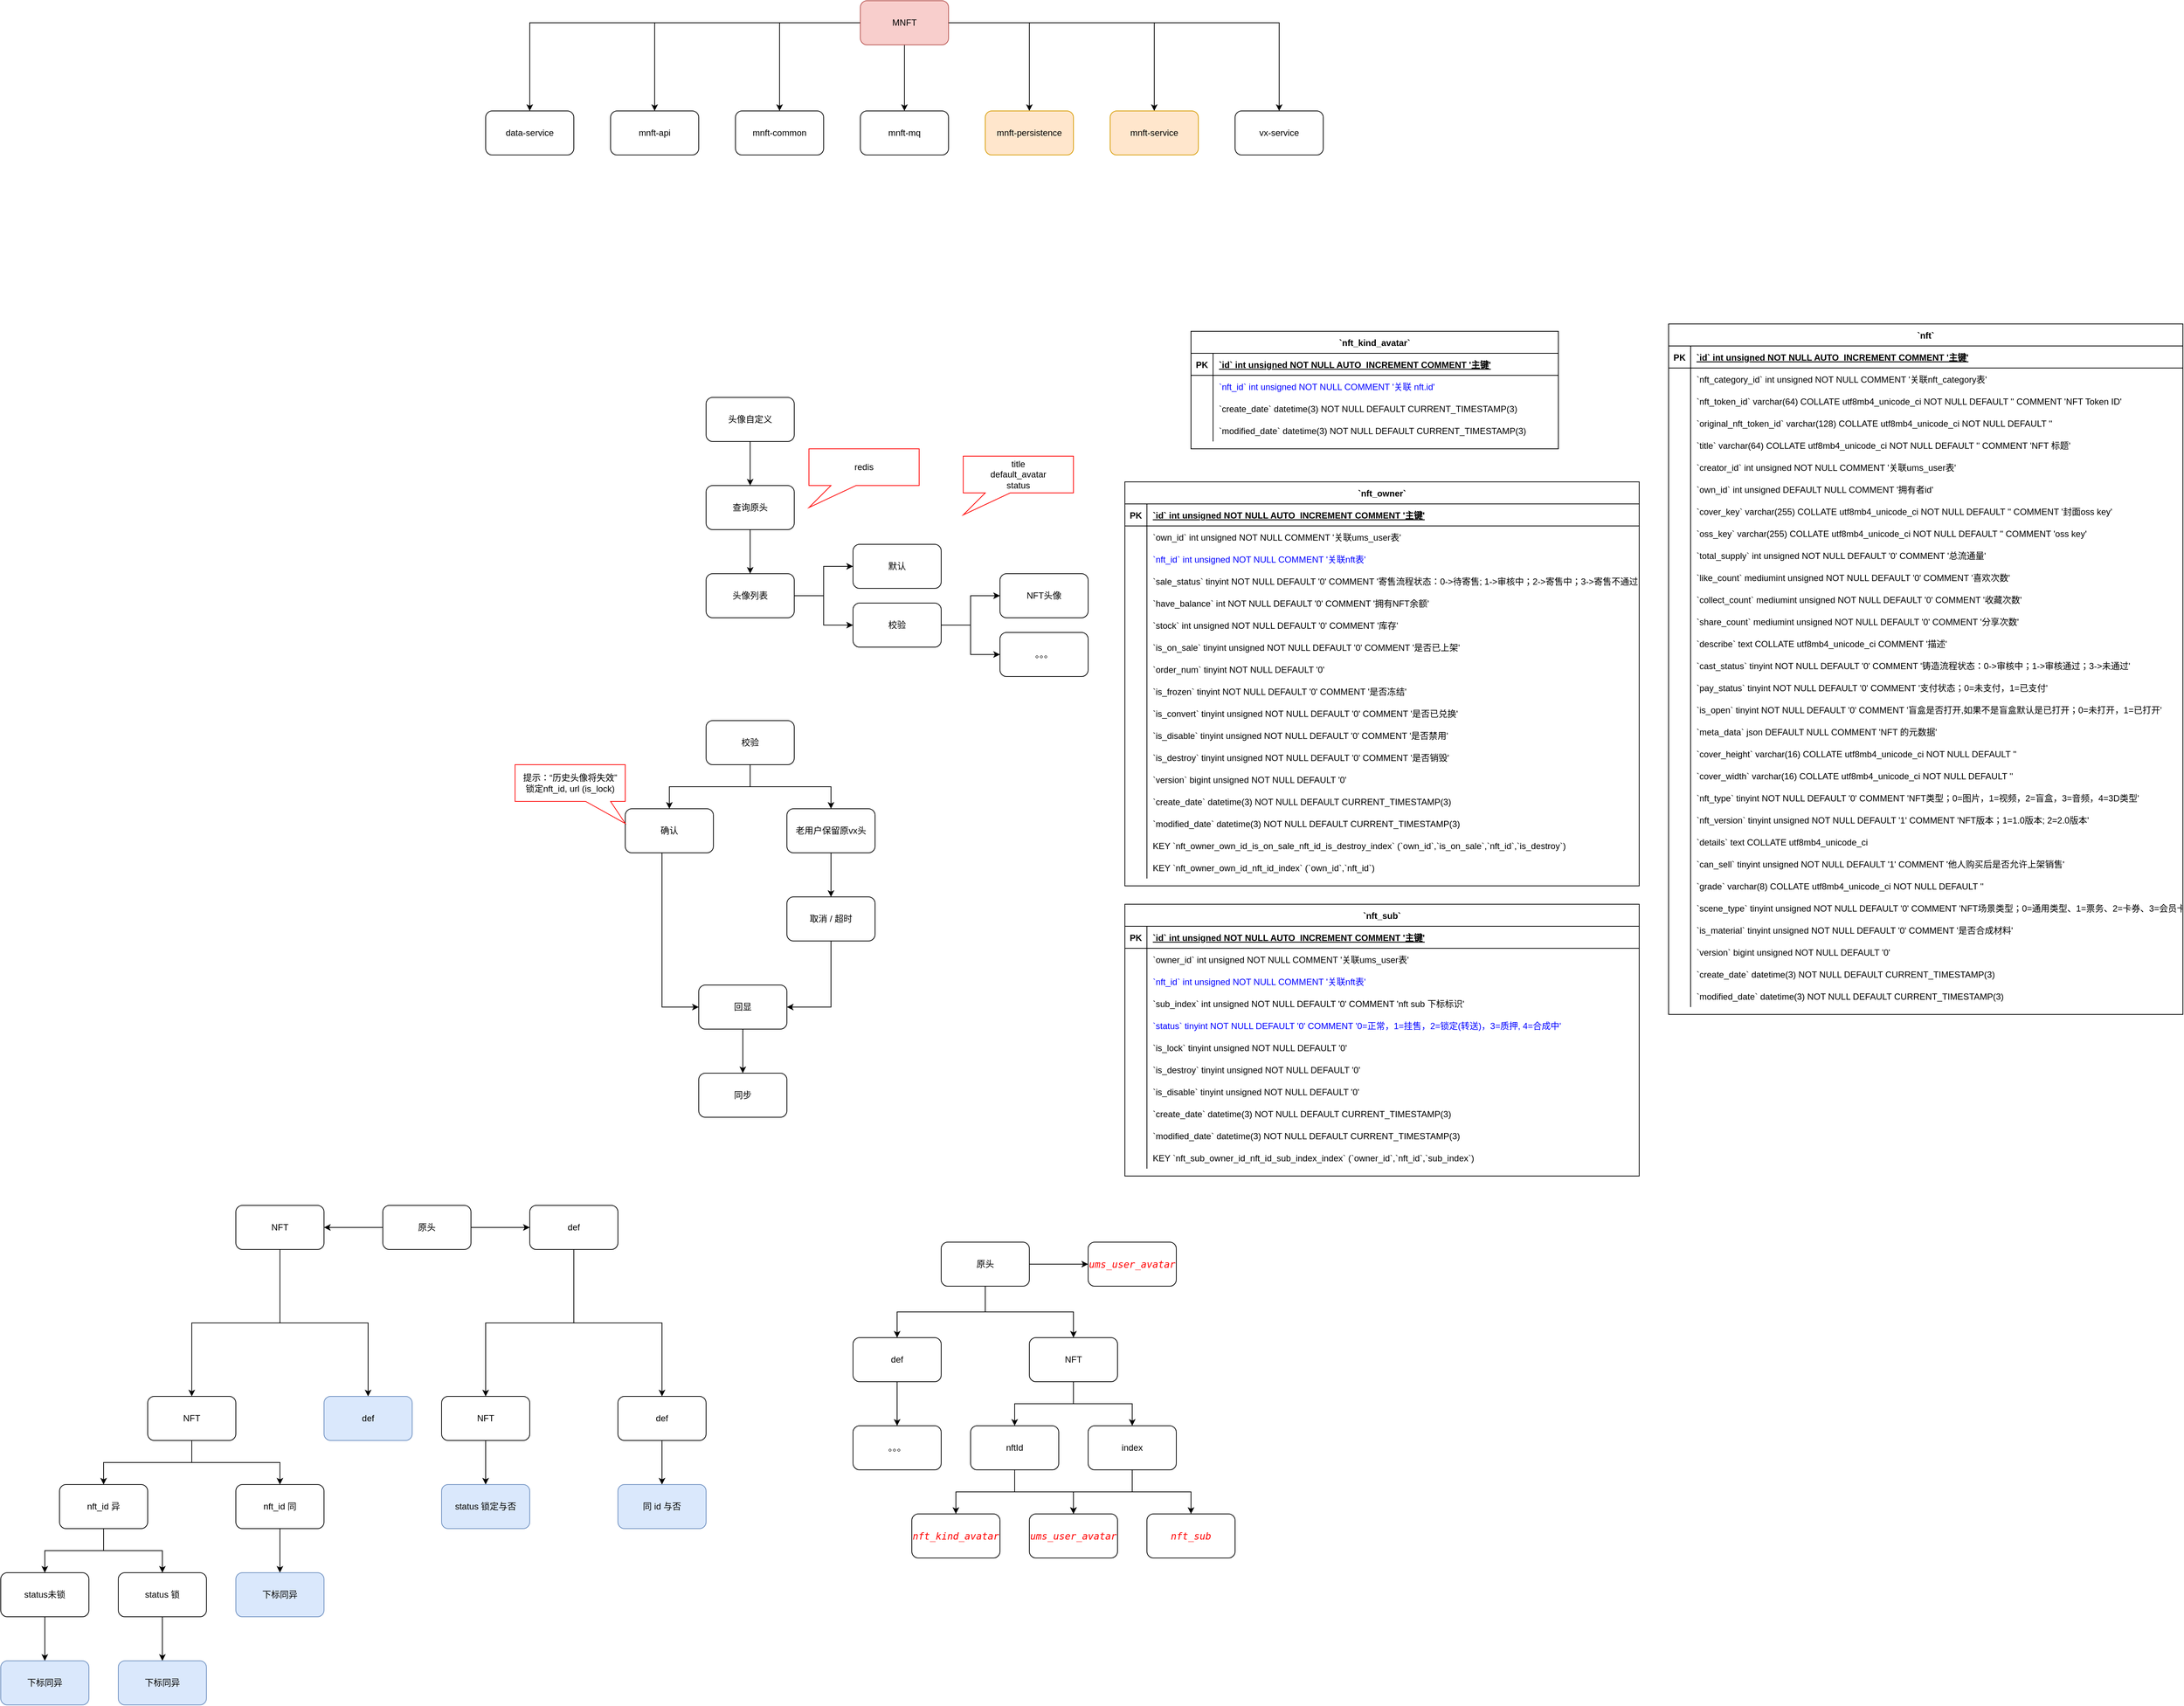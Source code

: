 <mxfile version="16.6.5" type="github">
  <diagram id="hwtpZEjUsNHa2ngVuJY2" name="第 1 页">
    <mxGraphModel dx="1876" dy="997" grid="1" gridSize="10" guides="1" tooltips="1" connect="1" arrows="1" fold="1" page="0" pageScale="1" pageWidth="827" pageHeight="1169" math="0" shadow="0">
      <root>
        <mxCell id="0" />
        <mxCell id="1" parent="0" />
        <mxCell id="agloTx-GLdffFIi8woiB-3" value="" style="edgeStyle=orthogonalEdgeStyle;rounded=0;orthogonalLoop=1;jettySize=auto;html=1;" parent="1" source="agloTx-GLdffFIi8woiB-1" target="agloTx-GLdffFIi8woiB-2" edge="1">
          <mxGeometry relative="1" as="geometry" />
        </mxCell>
        <mxCell id="agloTx-GLdffFIi8woiB-5" value="" style="edgeStyle=orthogonalEdgeStyle;rounded=0;orthogonalLoop=1;jettySize=auto;html=1;" parent="1" source="agloTx-GLdffFIi8woiB-1" target="agloTx-GLdffFIi8woiB-4" edge="1">
          <mxGeometry relative="1" as="geometry" />
        </mxCell>
        <mxCell id="agloTx-GLdffFIi8woiB-7" value="" style="edgeStyle=orthogonalEdgeStyle;rounded=0;orthogonalLoop=1;jettySize=auto;html=1;" parent="1" source="agloTx-GLdffFIi8woiB-1" target="agloTx-GLdffFIi8woiB-6" edge="1">
          <mxGeometry relative="1" as="geometry" />
        </mxCell>
        <mxCell id="agloTx-GLdffFIi8woiB-10" value="" style="edgeStyle=orthogonalEdgeStyle;rounded=0;orthogonalLoop=1;jettySize=auto;html=1;" parent="1" source="agloTx-GLdffFIi8woiB-1" target="agloTx-GLdffFIi8woiB-9" edge="1">
          <mxGeometry relative="1" as="geometry" />
        </mxCell>
        <mxCell id="agloTx-GLdffFIi8woiB-12" value="" style="edgeStyle=orthogonalEdgeStyle;rounded=0;orthogonalLoop=1;jettySize=auto;html=1;" parent="1" source="agloTx-GLdffFIi8woiB-1" target="agloTx-GLdffFIi8woiB-11" edge="1">
          <mxGeometry relative="1" as="geometry" />
        </mxCell>
        <mxCell id="agloTx-GLdffFIi8woiB-1" value="MNFT" style="rounded=1;whiteSpace=wrap;html=1;fillColor=#f8cecc;strokeColor=#b85450;" parent="1" vertex="1">
          <mxGeometry x="650" y="340" width="120" height="60" as="geometry" />
        </mxCell>
        <mxCell id="agloTx-GLdffFIi8woiB-2" value="data-service" style="rounded=1;whiteSpace=wrap;html=1;" parent="1" vertex="1">
          <mxGeometry x="140" y="490" width="120" height="60" as="geometry" />
        </mxCell>
        <mxCell id="agloTx-GLdffFIi8woiB-4" value="mnft-api" style="rounded=1;whiteSpace=wrap;html=1;" parent="1" vertex="1">
          <mxGeometry x="310" y="490" width="120" height="60" as="geometry" />
        </mxCell>
        <mxCell id="agloTx-GLdffFIi8woiB-6" value="mnft-common" style="rounded=1;whiteSpace=wrap;html=1;" parent="1" vertex="1">
          <mxGeometry x="480" y="490" width="120" height="60" as="geometry" />
        </mxCell>
        <mxCell id="agloTx-GLdffFIi8woiB-9" value="mnft-mq" style="rounded=1;whiteSpace=wrap;html=1;" parent="1" vertex="1">
          <mxGeometry x="650" y="490" width="120" height="60" as="geometry" />
        </mxCell>
        <mxCell id="agloTx-GLdffFIi8woiB-14" value="" style="edgeStyle=orthogonalEdgeStyle;rounded=0;orthogonalLoop=1;jettySize=auto;html=1;" parent="1" source="agloTx-GLdffFIi8woiB-1" target="agloTx-GLdffFIi8woiB-13" edge="1">
          <mxGeometry relative="1" as="geometry" />
        </mxCell>
        <mxCell id="agloTx-GLdffFIi8woiB-11" value="mnft-persistence" style="rounded=1;whiteSpace=wrap;html=1;fillColor=#ffe6cc;strokeColor=#d79b00;" parent="1" vertex="1">
          <mxGeometry x="820" y="490" width="120" height="60" as="geometry" />
        </mxCell>
        <mxCell id="agloTx-GLdffFIi8woiB-16" value="" style="edgeStyle=orthogonalEdgeStyle;rounded=0;orthogonalLoop=1;jettySize=auto;html=1;exitX=1;exitY=0.5;exitDx=0;exitDy=0;" parent="1" source="agloTx-GLdffFIi8woiB-1" target="agloTx-GLdffFIi8woiB-15" edge="1">
          <mxGeometry relative="1" as="geometry" />
        </mxCell>
        <mxCell id="agloTx-GLdffFIi8woiB-13" value="mnft-service" style="rounded=1;whiteSpace=wrap;html=1;fillColor=#ffe6cc;strokeColor=#d79b00;" parent="1" vertex="1">
          <mxGeometry x="990" y="490" width="120" height="60" as="geometry" />
        </mxCell>
        <mxCell id="agloTx-GLdffFIi8woiB-15" value="vx-service" style="rounded=1;whiteSpace=wrap;html=1;" parent="1" vertex="1">
          <mxGeometry x="1160" y="490" width="120" height="60" as="geometry" />
        </mxCell>
        <mxCell id="agloTx-GLdffFIi8woiB-235" value="" style="edgeStyle=orthogonalEdgeStyle;rounded=0;orthogonalLoop=1;jettySize=auto;html=1;fontColor=#0000FF;" parent="1" source="agloTx-GLdffFIi8woiB-17" target="agloTx-GLdffFIi8woiB-234" edge="1">
          <mxGeometry relative="1" as="geometry" />
        </mxCell>
        <mxCell id="agloTx-GLdffFIi8woiB-17" value="头像自定义" style="rounded=1;whiteSpace=wrap;html=1;" parent="1" vertex="1">
          <mxGeometry x="440" y="880" width="120" height="60" as="geometry" />
        </mxCell>
        <mxCell id="agloTx-GLdffFIi8woiB-25" value="" style="edgeStyle=orthogonalEdgeStyle;rounded=0;orthogonalLoop=1;jettySize=auto;html=1;" parent="1" source="agloTx-GLdffFIi8woiB-234" target="agloTx-GLdffFIi8woiB-24" edge="1">
          <mxGeometry relative="1" as="geometry" />
        </mxCell>
        <mxCell id="agloTx-GLdffFIi8woiB-18" value="校验" style="rounded=1;whiteSpace=wrap;html=1;" parent="1" vertex="1">
          <mxGeometry x="640" y="1160" width="120" height="60" as="geometry" />
        </mxCell>
        <mxCell id="agloTx-GLdffFIi8woiB-22" value="。。。" style="rounded=1;whiteSpace=wrap;html=1;" parent="1" vertex="1">
          <mxGeometry x="840" y="1200" width="120" height="60" as="geometry" />
        </mxCell>
        <mxCell id="agloTx-GLdffFIi8woiB-23" value="" style="edgeStyle=orthogonalEdgeStyle;rounded=0;orthogonalLoop=1;jettySize=auto;html=1;entryX=0;entryY=0.5;entryDx=0;entryDy=0;" parent="1" source="agloTx-GLdffFIi8woiB-18" target="agloTx-GLdffFIi8woiB-22" edge="1">
          <mxGeometry relative="1" as="geometry" />
        </mxCell>
        <mxCell id="agloTx-GLdffFIi8woiB-27" value="" style="edgeStyle=orthogonalEdgeStyle;rounded=0;orthogonalLoop=1;jettySize=auto;html=1;" parent="1" source="KnRYNQJ7iiriTeIurLyA-1" target="agloTx-GLdffFIi8woiB-26" edge="1">
          <mxGeometry relative="1" as="geometry" />
        </mxCell>
        <mxCell id="agloTx-GLdffFIi8woiB-31" value="" style="edgeStyle=orthogonalEdgeStyle;rounded=0;orthogonalLoop=1;jettySize=auto;html=1;" parent="1" source="KnRYNQJ7iiriTeIurLyA-1" target="agloTx-GLdffFIi8woiB-30" edge="1">
          <mxGeometry relative="1" as="geometry" />
        </mxCell>
        <mxCell id="agloTx-GLdffFIi8woiB-228" value="" style="edgeStyle=orthogonalEdgeStyle;rounded=0;orthogonalLoop=1;jettySize=auto;html=1;" parent="1" source="agloTx-GLdffFIi8woiB-18" target="agloTx-GLdffFIi8woiB-227" edge="1">
          <mxGeometry relative="1" as="geometry" />
        </mxCell>
        <mxCell id="agloTx-GLdffFIi8woiB-24" value="头像列表" style="rounded=1;whiteSpace=wrap;html=1;" parent="1" vertex="1">
          <mxGeometry x="440" y="1120" width="120" height="60" as="geometry" />
        </mxCell>
        <mxCell id="agloTx-GLdffFIi8woiB-29" value="" style="edgeStyle=orthogonalEdgeStyle;rounded=0;orthogonalLoop=1;jettySize=auto;html=1;entryX=0;entryY=0.5;entryDx=0;entryDy=0;" parent="1" source="agloTx-GLdffFIi8woiB-26" target="agloTx-GLdffFIi8woiB-28" edge="1">
          <mxGeometry relative="1" as="geometry">
            <Array as="points">
              <mxPoint x="380" y="1710" />
            </Array>
            <mxPoint x="390" y="1710" as="targetPoint" />
          </mxGeometry>
        </mxCell>
        <mxCell id="agloTx-GLdffFIi8woiB-26" value="确认" style="rounded=1;whiteSpace=wrap;html=1;" parent="1" vertex="1">
          <mxGeometry x="330" y="1440" width="120" height="60" as="geometry" />
        </mxCell>
        <mxCell id="agloTx-GLdffFIi8woiB-237" value="" style="edgeStyle=orthogonalEdgeStyle;rounded=0;orthogonalLoop=1;jettySize=auto;html=1;fontColor=#0000FF;" parent="1" source="agloTx-GLdffFIi8woiB-28" target="agloTx-GLdffFIi8woiB-236" edge="1">
          <mxGeometry relative="1" as="geometry" />
        </mxCell>
        <mxCell id="agloTx-GLdffFIi8woiB-28" value="回显" style="rounded=1;whiteSpace=wrap;html=1;" parent="1" vertex="1">
          <mxGeometry x="430" y="1680" width="120" height="60" as="geometry" />
        </mxCell>
        <mxCell id="agloTx-GLdffFIi8woiB-32" value="" style="edgeStyle=orthogonalEdgeStyle;rounded=0;orthogonalLoop=1;jettySize=auto;html=1;exitX=0.5;exitY=1;exitDx=0;exitDy=0;" parent="1" source="agloTx-GLdffFIi8woiB-239" target="agloTx-GLdffFIi8woiB-28" edge="1">
          <mxGeometry relative="1" as="geometry">
            <mxPoint x="950" y="1350" as="targetPoint" />
            <Array as="points">
              <mxPoint x="610" y="1710" />
            </Array>
          </mxGeometry>
        </mxCell>
        <mxCell id="agloTx-GLdffFIi8woiB-240" value="" style="edgeStyle=orthogonalEdgeStyle;rounded=0;orthogonalLoop=1;jettySize=auto;html=1;fontColor=#0000FF;" parent="1" source="agloTx-GLdffFIi8woiB-30" target="agloTx-GLdffFIi8woiB-239" edge="1">
          <mxGeometry relative="1" as="geometry" />
        </mxCell>
        <mxCell id="agloTx-GLdffFIi8woiB-30" value="&lt;span&gt;老用户保留原vx头&lt;/span&gt;" style="rounded=1;whiteSpace=wrap;html=1;" parent="1" vertex="1">
          <mxGeometry x="550" y="1440" width="120" height="60" as="geometry" />
        </mxCell>
        <mxCell id="agloTx-GLdffFIi8woiB-33" value="提示：“历史头像将失效”&lt;br&gt;锁定nft_id, url (is_lock)" style="shape=callout;whiteSpace=wrap;html=1;perimeter=calloutPerimeter;strokeColor=#FF0000;position2=1;base=34;size=30;position=0.64;" parent="1" vertex="1">
          <mxGeometry x="180" y="1380" width="150" height="80" as="geometry" />
        </mxCell>
        <mxCell id="agloTx-GLdffFIi8woiB-36" value="`nft_kind_avatar`" style="shape=table;startSize=30;container=1;collapsible=1;childLayout=tableLayout;fixedRows=1;rowLines=0;fontStyle=1;align=center;resizeLast=1;" parent="1" vertex="1">
          <mxGeometry x="1100" y="790" width="500" height="160" as="geometry" />
        </mxCell>
        <mxCell id="agloTx-GLdffFIi8woiB-37" value="" style="shape=tableRow;horizontal=0;startSize=0;swimlaneHead=0;swimlaneBody=0;fillColor=none;collapsible=0;dropTarget=0;points=[[0,0.5],[1,0.5]];portConstraint=eastwest;top=0;left=0;right=0;bottom=1;" parent="agloTx-GLdffFIi8woiB-36" vertex="1">
          <mxGeometry y="30" width="500" height="30" as="geometry" />
        </mxCell>
        <mxCell id="agloTx-GLdffFIi8woiB-38" value="PK" style="shape=partialRectangle;overflow=hidden;connectable=0;fillColor=none;top=0;left=0;bottom=0;right=0;fontStyle=1;" parent="agloTx-GLdffFIi8woiB-37" vertex="1">
          <mxGeometry width="30" height="30" as="geometry">
            <mxRectangle width="30" height="30" as="alternateBounds" />
          </mxGeometry>
        </mxCell>
        <mxCell id="agloTx-GLdffFIi8woiB-39" value="`id` int unsigned NOT NULL AUTO_INCREMENT COMMENT &#39;主键&#39;" style="shape=partialRectangle;overflow=hidden;connectable=0;fillColor=none;align=left;top=0;left=0;bottom=0;right=0;spacingLeft=6;fontStyle=5;" parent="agloTx-GLdffFIi8woiB-37" vertex="1">
          <mxGeometry x="30" width="470" height="30" as="geometry">
            <mxRectangle width="470" height="30" as="alternateBounds" />
          </mxGeometry>
        </mxCell>
        <mxCell id="agloTx-GLdffFIi8woiB-40" value="" style="shape=tableRow;horizontal=0;startSize=0;swimlaneHead=0;swimlaneBody=0;fillColor=none;collapsible=0;dropTarget=0;points=[[0,0.5],[1,0.5]];portConstraint=eastwest;top=0;left=0;right=0;bottom=0;" parent="agloTx-GLdffFIi8woiB-36" vertex="1">
          <mxGeometry y="60" width="500" height="30" as="geometry" />
        </mxCell>
        <mxCell id="agloTx-GLdffFIi8woiB-41" value="" style="shape=partialRectangle;overflow=hidden;connectable=0;fillColor=none;top=0;left=0;bottom=0;right=0;" parent="agloTx-GLdffFIi8woiB-40" vertex="1">
          <mxGeometry width="30" height="30" as="geometry">
            <mxRectangle width="30" height="30" as="alternateBounds" />
          </mxGeometry>
        </mxCell>
        <mxCell id="agloTx-GLdffFIi8woiB-42" value="`nft_id` int unsigned NOT NULL COMMENT &#39;关联 nft.id&#39;" style="shape=partialRectangle;overflow=hidden;connectable=0;fillColor=none;align=left;top=0;left=0;bottom=0;right=0;spacingLeft=6;fontColor=#0000FF;" parent="agloTx-GLdffFIi8woiB-40" vertex="1">
          <mxGeometry x="30" width="470" height="30" as="geometry">
            <mxRectangle width="470" height="30" as="alternateBounds" />
          </mxGeometry>
        </mxCell>
        <mxCell id="agloTx-GLdffFIi8woiB-43" value="" style="shape=tableRow;horizontal=0;startSize=0;swimlaneHead=0;swimlaneBody=0;fillColor=none;collapsible=0;dropTarget=0;points=[[0,0.5],[1,0.5]];portConstraint=eastwest;top=0;left=0;right=0;bottom=0;" parent="agloTx-GLdffFIi8woiB-36" vertex="1">
          <mxGeometry y="90" width="500" height="30" as="geometry" />
        </mxCell>
        <mxCell id="agloTx-GLdffFIi8woiB-44" value="" style="shape=partialRectangle;overflow=hidden;connectable=0;fillColor=none;top=0;left=0;bottom=0;right=0;" parent="agloTx-GLdffFIi8woiB-43" vertex="1">
          <mxGeometry width="30" height="30" as="geometry">
            <mxRectangle width="30" height="30" as="alternateBounds" />
          </mxGeometry>
        </mxCell>
        <mxCell id="agloTx-GLdffFIi8woiB-45" value="`create_date` datetime(3) NOT NULL DEFAULT CURRENT_TIMESTAMP(3)" style="shape=partialRectangle;overflow=hidden;connectable=0;fillColor=none;align=left;top=0;left=0;bottom=0;right=0;spacingLeft=6;" parent="agloTx-GLdffFIi8woiB-43" vertex="1">
          <mxGeometry x="30" width="470" height="30" as="geometry">
            <mxRectangle width="470" height="30" as="alternateBounds" />
          </mxGeometry>
        </mxCell>
        <mxCell id="agloTx-GLdffFIi8woiB-46" value="" style="shape=tableRow;horizontal=0;startSize=0;swimlaneHead=0;swimlaneBody=0;fillColor=none;collapsible=0;dropTarget=0;points=[[0,0.5],[1,0.5]];portConstraint=eastwest;top=0;left=0;right=0;bottom=0;" parent="agloTx-GLdffFIi8woiB-36" vertex="1">
          <mxGeometry y="120" width="500" height="30" as="geometry" />
        </mxCell>
        <mxCell id="agloTx-GLdffFIi8woiB-47" value="" style="shape=partialRectangle;overflow=hidden;connectable=0;fillColor=none;top=0;left=0;bottom=0;right=0;" parent="agloTx-GLdffFIi8woiB-46" vertex="1">
          <mxGeometry width="30" height="30" as="geometry">
            <mxRectangle width="30" height="30" as="alternateBounds" />
          </mxGeometry>
        </mxCell>
        <mxCell id="agloTx-GLdffFIi8woiB-48" value="`modified_date` datetime(3) NOT NULL DEFAULT CURRENT_TIMESTAMP(3)" style="shape=partialRectangle;overflow=hidden;connectable=0;fillColor=none;align=left;top=0;left=0;bottom=0;right=0;spacingLeft=6;" parent="agloTx-GLdffFIi8woiB-46" vertex="1">
          <mxGeometry x="30" width="470" height="30" as="geometry">
            <mxRectangle width="470" height="30" as="alternateBounds" />
          </mxGeometry>
        </mxCell>
        <mxCell id="agloTx-GLdffFIi8woiB-49" value="`nft`" style="shape=table;startSize=30;container=1;collapsible=1;childLayout=tableLayout;fixedRows=1;rowLines=0;fontStyle=1;align=center;resizeLast=1;" parent="1" vertex="1">
          <mxGeometry x="1750" y="780" width="700" height="940" as="geometry" />
        </mxCell>
        <mxCell id="agloTx-GLdffFIi8woiB-50" value="" style="shape=tableRow;horizontal=0;startSize=0;swimlaneHead=0;swimlaneBody=0;fillColor=none;collapsible=0;dropTarget=0;points=[[0,0.5],[1,0.5]];portConstraint=eastwest;top=0;left=0;right=0;bottom=1;" parent="agloTx-GLdffFIi8woiB-49" vertex="1">
          <mxGeometry y="30" width="700" height="30" as="geometry" />
        </mxCell>
        <mxCell id="agloTx-GLdffFIi8woiB-51" value="PK" style="shape=partialRectangle;overflow=hidden;connectable=0;fillColor=none;top=0;left=0;bottom=0;right=0;fontStyle=1;" parent="agloTx-GLdffFIi8woiB-50" vertex="1">
          <mxGeometry width="30" height="30" as="geometry">
            <mxRectangle width="30" height="30" as="alternateBounds" />
          </mxGeometry>
        </mxCell>
        <mxCell id="agloTx-GLdffFIi8woiB-52" value="`id` int unsigned NOT NULL AUTO_INCREMENT COMMENT &#39;主键&#39;" style="shape=partialRectangle;overflow=hidden;connectable=0;fillColor=none;align=left;top=0;left=0;bottom=0;right=0;spacingLeft=6;fontStyle=5;" parent="agloTx-GLdffFIi8woiB-50" vertex="1">
          <mxGeometry x="30" width="670" height="30" as="geometry">
            <mxRectangle width="670" height="30" as="alternateBounds" />
          </mxGeometry>
        </mxCell>
        <mxCell id="agloTx-GLdffFIi8woiB-53" value="" style="shape=tableRow;horizontal=0;startSize=0;swimlaneHead=0;swimlaneBody=0;fillColor=none;collapsible=0;dropTarget=0;points=[[0,0.5],[1,0.5]];portConstraint=eastwest;top=0;left=0;right=0;bottom=0;" parent="agloTx-GLdffFIi8woiB-49" vertex="1">
          <mxGeometry y="60" width="700" height="30" as="geometry" />
        </mxCell>
        <mxCell id="agloTx-GLdffFIi8woiB-54" value="" style="shape=partialRectangle;overflow=hidden;connectable=0;fillColor=none;top=0;left=0;bottom=0;right=0;" parent="agloTx-GLdffFIi8woiB-53" vertex="1">
          <mxGeometry width="30" height="30" as="geometry">
            <mxRectangle width="30" height="30" as="alternateBounds" />
          </mxGeometry>
        </mxCell>
        <mxCell id="agloTx-GLdffFIi8woiB-55" value="`nft_category_id` int unsigned NOT NULL COMMENT &#39;关联nft_category表&#39;" style="shape=partialRectangle;overflow=hidden;connectable=0;fillColor=none;align=left;top=0;left=0;bottom=0;right=0;spacingLeft=6;" parent="agloTx-GLdffFIi8woiB-53" vertex="1">
          <mxGeometry x="30" width="670" height="30" as="geometry">
            <mxRectangle width="670" height="30" as="alternateBounds" />
          </mxGeometry>
        </mxCell>
        <mxCell id="agloTx-GLdffFIi8woiB-56" value="" style="shape=tableRow;horizontal=0;startSize=0;swimlaneHead=0;swimlaneBody=0;fillColor=none;collapsible=0;dropTarget=0;points=[[0,0.5],[1,0.5]];portConstraint=eastwest;top=0;left=0;right=0;bottom=0;" parent="agloTx-GLdffFIi8woiB-49" vertex="1">
          <mxGeometry y="90" width="700" height="30" as="geometry" />
        </mxCell>
        <mxCell id="agloTx-GLdffFIi8woiB-57" value="" style="shape=partialRectangle;overflow=hidden;connectable=0;fillColor=none;top=0;left=0;bottom=0;right=0;" parent="agloTx-GLdffFIi8woiB-56" vertex="1">
          <mxGeometry width="30" height="30" as="geometry">
            <mxRectangle width="30" height="30" as="alternateBounds" />
          </mxGeometry>
        </mxCell>
        <mxCell id="agloTx-GLdffFIi8woiB-58" value="`nft_token_id` varchar(64) COLLATE utf8mb4_unicode_ci NOT NULL DEFAULT &#39;&#39; COMMENT &#39;NFT Token ID&#39;" style="shape=partialRectangle;overflow=hidden;connectable=0;fillColor=none;align=left;top=0;left=0;bottom=0;right=0;spacingLeft=6;" parent="agloTx-GLdffFIi8woiB-56" vertex="1">
          <mxGeometry x="30" width="670" height="30" as="geometry">
            <mxRectangle width="670" height="30" as="alternateBounds" />
          </mxGeometry>
        </mxCell>
        <mxCell id="agloTx-GLdffFIi8woiB-59" value="" style="shape=tableRow;horizontal=0;startSize=0;swimlaneHead=0;swimlaneBody=0;fillColor=none;collapsible=0;dropTarget=0;points=[[0,0.5],[1,0.5]];portConstraint=eastwest;top=0;left=0;right=0;bottom=0;" parent="agloTx-GLdffFIi8woiB-49" vertex="1">
          <mxGeometry y="120" width="700" height="30" as="geometry" />
        </mxCell>
        <mxCell id="agloTx-GLdffFIi8woiB-60" value="" style="shape=partialRectangle;overflow=hidden;connectable=0;fillColor=none;top=0;left=0;bottom=0;right=0;" parent="agloTx-GLdffFIi8woiB-59" vertex="1">
          <mxGeometry width="30" height="30" as="geometry">
            <mxRectangle width="30" height="30" as="alternateBounds" />
          </mxGeometry>
        </mxCell>
        <mxCell id="agloTx-GLdffFIi8woiB-61" value="`original_nft_token_id` varchar(128) COLLATE utf8mb4_unicode_ci NOT NULL DEFAULT &#39;&#39;" style="shape=partialRectangle;overflow=hidden;connectable=0;fillColor=none;align=left;top=0;left=0;bottom=0;right=0;spacingLeft=6;" parent="agloTx-GLdffFIi8woiB-59" vertex="1">
          <mxGeometry x="30" width="670" height="30" as="geometry">
            <mxRectangle width="670" height="30" as="alternateBounds" />
          </mxGeometry>
        </mxCell>
        <mxCell id="agloTx-GLdffFIi8woiB-62" value="" style="shape=tableRow;horizontal=0;startSize=0;swimlaneHead=0;swimlaneBody=0;fillColor=none;collapsible=0;dropTarget=0;points=[[0,0.5],[1,0.5]];portConstraint=eastwest;top=0;left=0;right=0;bottom=0;" parent="agloTx-GLdffFIi8woiB-49" vertex="1">
          <mxGeometry y="150" width="700" height="30" as="geometry" />
        </mxCell>
        <mxCell id="agloTx-GLdffFIi8woiB-63" value="" style="shape=partialRectangle;overflow=hidden;connectable=0;fillColor=none;top=0;left=0;bottom=0;right=0;" parent="agloTx-GLdffFIi8woiB-62" vertex="1">
          <mxGeometry width="30" height="30" as="geometry">
            <mxRectangle width="30" height="30" as="alternateBounds" />
          </mxGeometry>
        </mxCell>
        <mxCell id="agloTx-GLdffFIi8woiB-64" value="`title` varchar(64) COLLATE utf8mb4_unicode_ci NOT NULL DEFAULT &#39;&#39; COMMENT &#39;NFT 标题&#39;" style="shape=partialRectangle;overflow=hidden;connectable=0;fillColor=none;align=left;top=0;left=0;bottom=0;right=0;spacingLeft=6;" parent="agloTx-GLdffFIi8woiB-62" vertex="1">
          <mxGeometry x="30" width="670" height="30" as="geometry">
            <mxRectangle width="670" height="30" as="alternateBounds" />
          </mxGeometry>
        </mxCell>
        <mxCell id="agloTx-GLdffFIi8woiB-65" value="" style="shape=tableRow;horizontal=0;startSize=0;swimlaneHead=0;swimlaneBody=0;fillColor=none;collapsible=0;dropTarget=0;points=[[0,0.5],[1,0.5]];portConstraint=eastwest;top=0;left=0;right=0;bottom=0;" parent="agloTx-GLdffFIi8woiB-49" vertex="1">
          <mxGeometry y="180" width="700" height="30" as="geometry" />
        </mxCell>
        <mxCell id="agloTx-GLdffFIi8woiB-66" value="" style="shape=partialRectangle;overflow=hidden;connectable=0;fillColor=none;top=0;left=0;bottom=0;right=0;" parent="agloTx-GLdffFIi8woiB-65" vertex="1">
          <mxGeometry width="30" height="30" as="geometry">
            <mxRectangle width="30" height="30" as="alternateBounds" />
          </mxGeometry>
        </mxCell>
        <mxCell id="agloTx-GLdffFIi8woiB-67" value="`creator_id` int unsigned NOT NULL COMMENT &#39;关联ums_user表&#39;" style="shape=partialRectangle;overflow=hidden;connectable=0;fillColor=none;align=left;top=0;left=0;bottom=0;right=0;spacingLeft=6;" parent="agloTx-GLdffFIi8woiB-65" vertex="1">
          <mxGeometry x="30" width="670" height="30" as="geometry">
            <mxRectangle width="670" height="30" as="alternateBounds" />
          </mxGeometry>
        </mxCell>
        <mxCell id="agloTx-GLdffFIi8woiB-68" value="" style="shape=tableRow;horizontal=0;startSize=0;swimlaneHead=0;swimlaneBody=0;fillColor=none;collapsible=0;dropTarget=0;points=[[0,0.5],[1,0.5]];portConstraint=eastwest;top=0;left=0;right=0;bottom=0;" parent="agloTx-GLdffFIi8woiB-49" vertex="1">
          <mxGeometry y="210" width="700" height="30" as="geometry" />
        </mxCell>
        <mxCell id="agloTx-GLdffFIi8woiB-69" value="" style="shape=partialRectangle;overflow=hidden;connectable=0;fillColor=none;top=0;left=0;bottom=0;right=0;" parent="agloTx-GLdffFIi8woiB-68" vertex="1">
          <mxGeometry width="30" height="30" as="geometry">
            <mxRectangle width="30" height="30" as="alternateBounds" />
          </mxGeometry>
        </mxCell>
        <mxCell id="agloTx-GLdffFIi8woiB-70" value="`own_id` int unsigned DEFAULT NULL COMMENT &#39;拥有者id&#39;" style="shape=partialRectangle;overflow=hidden;connectable=0;fillColor=none;align=left;top=0;left=0;bottom=0;right=0;spacingLeft=6;" parent="agloTx-GLdffFIi8woiB-68" vertex="1">
          <mxGeometry x="30" width="670" height="30" as="geometry">
            <mxRectangle width="670" height="30" as="alternateBounds" />
          </mxGeometry>
        </mxCell>
        <mxCell id="agloTx-GLdffFIi8woiB-71" value="" style="shape=tableRow;horizontal=0;startSize=0;swimlaneHead=0;swimlaneBody=0;fillColor=none;collapsible=0;dropTarget=0;points=[[0,0.5],[1,0.5]];portConstraint=eastwest;top=0;left=0;right=0;bottom=0;" parent="agloTx-GLdffFIi8woiB-49" vertex="1">
          <mxGeometry y="240" width="700" height="30" as="geometry" />
        </mxCell>
        <mxCell id="agloTx-GLdffFIi8woiB-72" value="" style="shape=partialRectangle;overflow=hidden;connectable=0;fillColor=none;top=0;left=0;bottom=0;right=0;" parent="agloTx-GLdffFIi8woiB-71" vertex="1">
          <mxGeometry width="30" height="30" as="geometry">
            <mxRectangle width="30" height="30" as="alternateBounds" />
          </mxGeometry>
        </mxCell>
        <mxCell id="agloTx-GLdffFIi8woiB-73" value="`cover_key` varchar(255) COLLATE utf8mb4_unicode_ci NOT NULL DEFAULT &#39;&#39; COMMENT &#39;封面oss key&#39;" style="shape=partialRectangle;overflow=hidden;connectable=0;fillColor=none;align=left;top=0;left=0;bottom=0;right=0;spacingLeft=6;" parent="agloTx-GLdffFIi8woiB-71" vertex="1">
          <mxGeometry x="30" width="670" height="30" as="geometry">
            <mxRectangle width="670" height="30" as="alternateBounds" />
          </mxGeometry>
        </mxCell>
        <mxCell id="agloTx-GLdffFIi8woiB-74" value="" style="shape=tableRow;horizontal=0;startSize=0;swimlaneHead=0;swimlaneBody=0;fillColor=none;collapsible=0;dropTarget=0;points=[[0,0.5],[1,0.5]];portConstraint=eastwest;top=0;left=0;right=0;bottom=0;" parent="agloTx-GLdffFIi8woiB-49" vertex="1">
          <mxGeometry y="270" width="700" height="30" as="geometry" />
        </mxCell>
        <mxCell id="agloTx-GLdffFIi8woiB-75" value="" style="shape=partialRectangle;overflow=hidden;connectable=0;fillColor=none;top=0;left=0;bottom=0;right=0;" parent="agloTx-GLdffFIi8woiB-74" vertex="1">
          <mxGeometry width="30" height="30" as="geometry">
            <mxRectangle width="30" height="30" as="alternateBounds" />
          </mxGeometry>
        </mxCell>
        <mxCell id="agloTx-GLdffFIi8woiB-76" value="`oss_key` varchar(255) COLLATE utf8mb4_unicode_ci NOT NULL DEFAULT &#39;&#39; COMMENT &#39;oss key&#39;" style="shape=partialRectangle;overflow=hidden;connectable=0;fillColor=none;align=left;top=0;left=0;bottom=0;right=0;spacingLeft=6;" parent="agloTx-GLdffFIi8woiB-74" vertex="1">
          <mxGeometry x="30" width="670" height="30" as="geometry">
            <mxRectangle width="670" height="30" as="alternateBounds" />
          </mxGeometry>
        </mxCell>
        <mxCell id="agloTx-GLdffFIi8woiB-77" value="" style="shape=tableRow;horizontal=0;startSize=0;swimlaneHead=0;swimlaneBody=0;fillColor=none;collapsible=0;dropTarget=0;points=[[0,0.5],[1,0.5]];portConstraint=eastwest;top=0;left=0;right=0;bottom=0;" parent="agloTx-GLdffFIi8woiB-49" vertex="1">
          <mxGeometry y="300" width="700" height="30" as="geometry" />
        </mxCell>
        <mxCell id="agloTx-GLdffFIi8woiB-78" value="" style="shape=partialRectangle;overflow=hidden;connectable=0;fillColor=none;top=0;left=0;bottom=0;right=0;" parent="agloTx-GLdffFIi8woiB-77" vertex="1">
          <mxGeometry width="30" height="30" as="geometry">
            <mxRectangle width="30" height="30" as="alternateBounds" />
          </mxGeometry>
        </mxCell>
        <mxCell id="agloTx-GLdffFIi8woiB-79" value="`total_supply` int unsigned NOT NULL DEFAULT &#39;0&#39; COMMENT &#39;总流通量&#39;" style="shape=partialRectangle;overflow=hidden;connectable=0;fillColor=none;align=left;top=0;left=0;bottom=0;right=0;spacingLeft=6;" parent="agloTx-GLdffFIi8woiB-77" vertex="1">
          <mxGeometry x="30" width="670" height="30" as="geometry">
            <mxRectangle width="670" height="30" as="alternateBounds" />
          </mxGeometry>
        </mxCell>
        <mxCell id="agloTx-GLdffFIi8woiB-80" value="" style="shape=tableRow;horizontal=0;startSize=0;swimlaneHead=0;swimlaneBody=0;fillColor=none;collapsible=0;dropTarget=0;points=[[0,0.5],[1,0.5]];portConstraint=eastwest;top=0;left=0;right=0;bottom=0;" parent="agloTx-GLdffFIi8woiB-49" vertex="1">
          <mxGeometry y="330" width="700" height="30" as="geometry" />
        </mxCell>
        <mxCell id="agloTx-GLdffFIi8woiB-81" value="" style="shape=partialRectangle;overflow=hidden;connectable=0;fillColor=none;top=0;left=0;bottom=0;right=0;" parent="agloTx-GLdffFIi8woiB-80" vertex="1">
          <mxGeometry width="30" height="30" as="geometry">
            <mxRectangle width="30" height="30" as="alternateBounds" />
          </mxGeometry>
        </mxCell>
        <mxCell id="agloTx-GLdffFIi8woiB-82" value="`like_count` mediumint unsigned NOT NULL DEFAULT &#39;0&#39; COMMENT &#39;喜欢次数&#39;" style="shape=partialRectangle;overflow=hidden;connectable=0;fillColor=none;align=left;top=0;left=0;bottom=0;right=0;spacingLeft=6;" parent="agloTx-GLdffFIi8woiB-80" vertex="1">
          <mxGeometry x="30" width="670" height="30" as="geometry">
            <mxRectangle width="670" height="30" as="alternateBounds" />
          </mxGeometry>
        </mxCell>
        <mxCell id="agloTx-GLdffFIi8woiB-83" value="" style="shape=tableRow;horizontal=0;startSize=0;swimlaneHead=0;swimlaneBody=0;fillColor=none;collapsible=0;dropTarget=0;points=[[0,0.5],[1,0.5]];portConstraint=eastwest;top=0;left=0;right=0;bottom=0;" parent="agloTx-GLdffFIi8woiB-49" vertex="1">
          <mxGeometry y="360" width="700" height="30" as="geometry" />
        </mxCell>
        <mxCell id="agloTx-GLdffFIi8woiB-84" value="" style="shape=partialRectangle;overflow=hidden;connectable=0;fillColor=none;top=0;left=0;bottom=0;right=0;" parent="agloTx-GLdffFIi8woiB-83" vertex="1">
          <mxGeometry width="30" height="30" as="geometry">
            <mxRectangle width="30" height="30" as="alternateBounds" />
          </mxGeometry>
        </mxCell>
        <mxCell id="agloTx-GLdffFIi8woiB-85" value="`collect_count` mediumint unsigned NOT NULL DEFAULT &#39;0&#39; COMMENT &#39;收藏次数&#39;" style="shape=partialRectangle;overflow=hidden;connectable=0;fillColor=none;align=left;top=0;left=0;bottom=0;right=0;spacingLeft=6;" parent="agloTx-GLdffFIi8woiB-83" vertex="1">
          <mxGeometry x="30" width="670" height="30" as="geometry">
            <mxRectangle width="670" height="30" as="alternateBounds" />
          </mxGeometry>
        </mxCell>
        <mxCell id="agloTx-GLdffFIi8woiB-86" value="" style="shape=tableRow;horizontal=0;startSize=0;swimlaneHead=0;swimlaneBody=0;fillColor=none;collapsible=0;dropTarget=0;points=[[0,0.5],[1,0.5]];portConstraint=eastwest;top=0;left=0;right=0;bottom=0;" parent="agloTx-GLdffFIi8woiB-49" vertex="1">
          <mxGeometry y="390" width="700" height="30" as="geometry" />
        </mxCell>
        <mxCell id="agloTx-GLdffFIi8woiB-87" value="" style="shape=partialRectangle;overflow=hidden;connectable=0;fillColor=none;top=0;left=0;bottom=0;right=0;" parent="agloTx-GLdffFIi8woiB-86" vertex="1">
          <mxGeometry width="30" height="30" as="geometry">
            <mxRectangle width="30" height="30" as="alternateBounds" />
          </mxGeometry>
        </mxCell>
        <mxCell id="agloTx-GLdffFIi8woiB-88" value="`share_count` mediumint unsigned NOT NULL DEFAULT &#39;0&#39; COMMENT &#39;分享次数&#39;" style="shape=partialRectangle;overflow=hidden;connectable=0;fillColor=none;align=left;top=0;left=0;bottom=0;right=0;spacingLeft=6;" parent="agloTx-GLdffFIi8woiB-86" vertex="1">
          <mxGeometry x="30" width="670" height="30" as="geometry">
            <mxRectangle width="670" height="30" as="alternateBounds" />
          </mxGeometry>
        </mxCell>
        <mxCell id="agloTx-GLdffFIi8woiB-89" value="" style="shape=tableRow;horizontal=0;startSize=0;swimlaneHead=0;swimlaneBody=0;fillColor=none;collapsible=0;dropTarget=0;points=[[0,0.5],[1,0.5]];portConstraint=eastwest;top=0;left=0;right=0;bottom=0;" parent="agloTx-GLdffFIi8woiB-49" vertex="1">
          <mxGeometry y="420" width="700" height="30" as="geometry" />
        </mxCell>
        <mxCell id="agloTx-GLdffFIi8woiB-90" value="" style="shape=partialRectangle;overflow=hidden;connectable=0;fillColor=none;top=0;left=0;bottom=0;right=0;" parent="agloTx-GLdffFIi8woiB-89" vertex="1">
          <mxGeometry width="30" height="30" as="geometry">
            <mxRectangle width="30" height="30" as="alternateBounds" />
          </mxGeometry>
        </mxCell>
        <mxCell id="agloTx-GLdffFIi8woiB-91" value="`describe` text COLLATE utf8mb4_unicode_ci COMMENT &#39;描述&#39;" style="shape=partialRectangle;overflow=hidden;connectable=0;fillColor=none;align=left;top=0;left=0;bottom=0;right=0;spacingLeft=6;" parent="agloTx-GLdffFIi8woiB-89" vertex="1">
          <mxGeometry x="30" width="670" height="30" as="geometry">
            <mxRectangle width="670" height="30" as="alternateBounds" />
          </mxGeometry>
        </mxCell>
        <mxCell id="agloTx-GLdffFIi8woiB-92" value="" style="shape=tableRow;horizontal=0;startSize=0;swimlaneHead=0;swimlaneBody=0;fillColor=none;collapsible=0;dropTarget=0;points=[[0,0.5],[1,0.5]];portConstraint=eastwest;top=0;left=0;right=0;bottom=0;" parent="agloTx-GLdffFIi8woiB-49" vertex="1">
          <mxGeometry y="450" width="700" height="30" as="geometry" />
        </mxCell>
        <mxCell id="agloTx-GLdffFIi8woiB-93" value="" style="shape=partialRectangle;overflow=hidden;connectable=0;fillColor=none;top=0;left=0;bottom=0;right=0;" parent="agloTx-GLdffFIi8woiB-92" vertex="1">
          <mxGeometry width="30" height="30" as="geometry">
            <mxRectangle width="30" height="30" as="alternateBounds" />
          </mxGeometry>
        </mxCell>
        <mxCell id="agloTx-GLdffFIi8woiB-94" value="`cast_status` tinyint NOT NULL DEFAULT &#39;0&#39; COMMENT &#39;铸造流程状态：0-&gt;审核中；1-&gt;审核通过；3-&gt;未通过&#39;" style="shape=partialRectangle;overflow=hidden;connectable=0;fillColor=none;align=left;top=0;left=0;bottom=0;right=0;spacingLeft=6;" parent="agloTx-GLdffFIi8woiB-92" vertex="1">
          <mxGeometry x="30" width="670" height="30" as="geometry">
            <mxRectangle width="670" height="30" as="alternateBounds" />
          </mxGeometry>
        </mxCell>
        <mxCell id="agloTx-GLdffFIi8woiB-95" value="" style="shape=tableRow;horizontal=0;startSize=0;swimlaneHead=0;swimlaneBody=0;fillColor=none;collapsible=0;dropTarget=0;points=[[0,0.5],[1,0.5]];portConstraint=eastwest;top=0;left=0;right=0;bottom=0;" parent="agloTx-GLdffFIi8woiB-49" vertex="1">
          <mxGeometry y="480" width="700" height="30" as="geometry" />
        </mxCell>
        <mxCell id="agloTx-GLdffFIi8woiB-96" value="" style="shape=partialRectangle;overflow=hidden;connectable=0;fillColor=none;top=0;left=0;bottom=0;right=0;" parent="agloTx-GLdffFIi8woiB-95" vertex="1">
          <mxGeometry width="30" height="30" as="geometry">
            <mxRectangle width="30" height="30" as="alternateBounds" />
          </mxGeometry>
        </mxCell>
        <mxCell id="agloTx-GLdffFIi8woiB-97" value="`pay_status` tinyint NOT NULL DEFAULT &#39;0&#39; COMMENT &#39;支付状态；0=未支付，1=已支付&#39;" style="shape=partialRectangle;overflow=hidden;connectable=0;fillColor=none;align=left;top=0;left=0;bottom=0;right=0;spacingLeft=6;" parent="agloTx-GLdffFIi8woiB-95" vertex="1">
          <mxGeometry x="30" width="670" height="30" as="geometry">
            <mxRectangle width="670" height="30" as="alternateBounds" />
          </mxGeometry>
        </mxCell>
        <mxCell id="agloTx-GLdffFIi8woiB-98" value="" style="shape=tableRow;horizontal=0;startSize=0;swimlaneHead=0;swimlaneBody=0;fillColor=none;collapsible=0;dropTarget=0;points=[[0,0.5],[1,0.5]];portConstraint=eastwest;top=0;left=0;right=0;bottom=0;" parent="agloTx-GLdffFIi8woiB-49" vertex="1">
          <mxGeometry y="510" width="700" height="30" as="geometry" />
        </mxCell>
        <mxCell id="agloTx-GLdffFIi8woiB-99" value="" style="shape=partialRectangle;overflow=hidden;connectable=0;fillColor=none;top=0;left=0;bottom=0;right=0;" parent="agloTx-GLdffFIi8woiB-98" vertex="1">
          <mxGeometry width="30" height="30" as="geometry">
            <mxRectangle width="30" height="30" as="alternateBounds" />
          </mxGeometry>
        </mxCell>
        <mxCell id="agloTx-GLdffFIi8woiB-100" value="`is_open` tinyint NOT NULL DEFAULT &#39;0&#39; COMMENT &#39;盲盒是否打开,如果不是盲盒默认是已打开；0=未打开，1=已打开&#39;" style="shape=partialRectangle;overflow=hidden;connectable=0;fillColor=none;align=left;top=0;left=0;bottom=0;right=0;spacingLeft=6;" parent="agloTx-GLdffFIi8woiB-98" vertex="1">
          <mxGeometry x="30" width="670" height="30" as="geometry">
            <mxRectangle width="670" height="30" as="alternateBounds" />
          </mxGeometry>
        </mxCell>
        <mxCell id="agloTx-GLdffFIi8woiB-101" value="" style="shape=tableRow;horizontal=0;startSize=0;swimlaneHead=0;swimlaneBody=0;fillColor=none;collapsible=0;dropTarget=0;points=[[0,0.5],[1,0.5]];portConstraint=eastwest;top=0;left=0;right=0;bottom=0;" parent="agloTx-GLdffFIi8woiB-49" vertex="1">
          <mxGeometry y="540" width="700" height="30" as="geometry" />
        </mxCell>
        <mxCell id="agloTx-GLdffFIi8woiB-102" value="" style="shape=partialRectangle;overflow=hidden;connectable=0;fillColor=none;top=0;left=0;bottom=0;right=0;" parent="agloTx-GLdffFIi8woiB-101" vertex="1">
          <mxGeometry width="30" height="30" as="geometry">
            <mxRectangle width="30" height="30" as="alternateBounds" />
          </mxGeometry>
        </mxCell>
        <mxCell id="agloTx-GLdffFIi8woiB-103" value="`meta_data` json DEFAULT NULL COMMENT &#39;NFT 的元数据&#39;" style="shape=partialRectangle;overflow=hidden;connectable=0;fillColor=none;align=left;top=0;left=0;bottom=0;right=0;spacingLeft=6;" parent="agloTx-GLdffFIi8woiB-101" vertex="1">
          <mxGeometry x="30" width="670" height="30" as="geometry">
            <mxRectangle width="670" height="30" as="alternateBounds" />
          </mxGeometry>
        </mxCell>
        <mxCell id="agloTx-GLdffFIi8woiB-104" value="" style="shape=tableRow;horizontal=0;startSize=0;swimlaneHead=0;swimlaneBody=0;fillColor=none;collapsible=0;dropTarget=0;points=[[0,0.5],[1,0.5]];portConstraint=eastwest;top=0;left=0;right=0;bottom=0;" parent="agloTx-GLdffFIi8woiB-49" vertex="1">
          <mxGeometry y="570" width="700" height="30" as="geometry" />
        </mxCell>
        <mxCell id="agloTx-GLdffFIi8woiB-105" value="" style="shape=partialRectangle;overflow=hidden;connectable=0;fillColor=none;top=0;left=0;bottom=0;right=0;" parent="agloTx-GLdffFIi8woiB-104" vertex="1">
          <mxGeometry width="30" height="30" as="geometry">
            <mxRectangle width="30" height="30" as="alternateBounds" />
          </mxGeometry>
        </mxCell>
        <mxCell id="agloTx-GLdffFIi8woiB-106" value="`cover_height` varchar(16) COLLATE utf8mb4_unicode_ci NOT NULL DEFAULT &#39;&#39;" style="shape=partialRectangle;overflow=hidden;connectable=0;fillColor=none;align=left;top=0;left=0;bottom=0;right=0;spacingLeft=6;" parent="agloTx-GLdffFIi8woiB-104" vertex="1">
          <mxGeometry x="30" width="670" height="30" as="geometry">
            <mxRectangle width="670" height="30" as="alternateBounds" />
          </mxGeometry>
        </mxCell>
        <mxCell id="agloTx-GLdffFIi8woiB-107" value="" style="shape=tableRow;horizontal=0;startSize=0;swimlaneHead=0;swimlaneBody=0;fillColor=none;collapsible=0;dropTarget=0;points=[[0,0.5],[1,0.5]];portConstraint=eastwest;top=0;left=0;right=0;bottom=0;" parent="agloTx-GLdffFIi8woiB-49" vertex="1">
          <mxGeometry y="600" width="700" height="30" as="geometry" />
        </mxCell>
        <mxCell id="agloTx-GLdffFIi8woiB-108" value="" style="shape=partialRectangle;overflow=hidden;connectable=0;fillColor=none;top=0;left=0;bottom=0;right=0;" parent="agloTx-GLdffFIi8woiB-107" vertex="1">
          <mxGeometry width="30" height="30" as="geometry">
            <mxRectangle width="30" height="30" as="alternateBounds" />
          </mxGeometry>
        </mxCell>
        <mxCell id="agloTx-GLdffFIi8woiB-109" value="`cover_width` varchar(16) COLLATE utf8mb4_unicode_ci NOT NULL DEFAULT &#39;&#39;" style="shape=partialRectangle;overflow=hidden;connectable=0;fillColor=none;align=left;top=0;left=0;bottom=0;right=0;spacingLeft=6;" parent="agloTx-GLdffFIi8woiB-107" vertex="1">
          <mxGeometry x="30" width="670" height="30" as="geometry">
            <mxRectangle width="670" height="30" as="alternateBounds" />
          </mxGeometry>
        </mxCell>
        <mxCell id="agloTx-GLdffFIi8woiB-110" value="" style="shape=tableRow;horizontal=0;startSize=0;swimlaneHead=0;swimlaneBody=0;fillColor=none;collapsible=0;dropTarget=0;points=[[0,0.5],[1,0.5]];portConstraint=eastwest;top=0;left=0;right=0;bottom=0;" parent="agloTx-GLdffFIi8woiB-49" vertex="1">
          <mxGeometry y="630" width="700" height="30" as="geometry" />
        </mxCell>
        <mxCell id="agloTx-GLdffFIi8woiB-111" value="" style="shape=partialRectangle;overflow=hidden;connectable=0;fillColor=none;top=0;left=0;bottom=0;right=0;" parent="agloTx-GLdffFIi8woiB-110" vertex="1">
          <mxGeometry width="30" height="30" as="geometry">
            <mxRectangle width="30" height="30" as="alternateBounds" />
          </mxGeometry>
        </mxCell>
        <mxCell id="agloTx-GLdffFIi8woiB-112" value="`nft_type` tinyint NOT NULL DEFAULT &#39;0&#39; COMMENT &#39;NFT类型；0=图片，1=视频，2=盲盒，3=音频，4=3D类型&#39;" style="shape=partialRectangle;overflow=hidden;connectable=0;fillColor=none;align=left;top=0;left=0;bottom=0;right=0;spacingLeft=6;" parent="agloTx-GLdffFIi8woiB-110" vertex="1">
          <mxGeometry x="30" width="670" height="30" as="geometry">
            <mxRectangle width="670" height="30" as="alternateBounds" />
          </mxGeometry>
        </mxCell>
        <mxCell id="agloTx-GLdffFIi8woiB-113" value="" style="shape=tableRow;horizontal=0;startSize=0;swimlaneHead=0;swimlaneBody=0;fillColor=none;collapsible=0;dropTarget=0;points=[[0,0.5],[1,0.5]];portConstraint=eastwest;top=0;left=0;right=0;bottom=0;" parent="agloTx-GLdffFIi8woiB-49" vertex="1">
          <mxGeometry y="660" width="700" height="30" as="geometry" />
        </mxCell>
        <mxCell id="agloTx-GLdffFIi8woiB-114" value="" style="shape=partialRectangle;overflow=hidden;connectable=0;fillColor=none;top=0;left=0;bottom=0;right=0;" parent="agloTx-GLdffFIi8woiB-113" vertex="1">
          <mxGeometry width="30" height="30" as="geometry">
            <mxRectangle width="30" height="30" as="alternateBounds" />
          </mxGeometry>
        </mxCell>
        <mxCell id="agloTx-GLdffFIi8woiB-115" value="`nft_version` tinyint unsigned NOT NULL DEFAULT &#39;1&#39; COMMENT &#39;NFT版本；1=1.0版本; 2=2.0版本&#39;" style="shape=partialRectangle;overflow=hidden;connectable=0;fillColor=none;align=left;top=0;left=0;bottom=0;right=0;spacingLeft=6;" parent="agloTx-GLdffFIi8woiB-113" vertex="1">
          <mxGeometry x="30" width="670" height="30" as="geometry">
            <mxRectangle width="670" height="30" as="alternateBounds" />
          </mxGeometry>
        </mxCell>
        <mxCell id="agloTx-GLdffFIi8woiB-116" value="" style="shape=tableRow;horizontal=0;startSize=0;swimlaneHead=0;swimlaneBody=0;fillColor=none;collapsible=0;dropTarget=0;points=[[0,0.5],[1,0.5]];portConstraint=eastwest;top=0;left=0;right=0;bottom=0;" parent="agloTx-GLdffFIi8woiB-49" vertex="1">
          <mxGeometry y="690" width="700" height="30" as="geometry" />
        </mxCell>
        <mxCell id="agloTx-GLdffFIi8woiB-117" value="" style="shape=partialRectangle;overflow=hidden;connectable=0;fillColor=none;top=0;left=0;bottom=0;right=0;" parent="agloTx-GLdffFIi8woiB-116" vertex="1">
          <mxGeometry width="30" height="30" as="geometry">
            <mxRectangle width="30" height="30" as="alternateBounds" />
          </mxGeometry>
        </mxCell>
        <mxCell id="agloTx-GLdffFIi8woiB-118" value="`details` text COLLATE utf8mb4_unicode_ci" style="shape=partialRectangle;overflow=hidden;connectable=0;fillColor=none;align=left;top=0;left=0;bottom=0;right=0;spacingLeft=6;" parent="agloTx-GLdffFIi8woiB-116" vertex="1">
          <mxGeometry x="30" width="670" height="30" as="geometry">
            <mxRectangle width="670" height="30" as="alternateBounds" />
          </mxGeometry>
        </mxCell>
        <mxCell id="agloTx-GLdffFIi8woiB-119" value="" style="shape=tableRow;horizontal=0;startSize=0;swimlaneHead=0;swimlaneBody=0;fillColor=none;collapsible=0;dropTarget=0;points=[[0,0.5],[1,0.5]];portConstraint=eastwest;top=0;left=0;right=0;bottom=0;" parent="agloTx-GLdffFIi8woiB-49" vertex="1">
          <mxGeometry y="720" width="700" height="30" as="geometry" />
        </mxCell>
        <mxCell id="agloTx-GLdffFIi8woiB-120" value="" style="shape=partialRectangle;overflow=hidden;connectable=0;fillColor=none;top=0;left=0;bottom=0;right=0;" parent="agloTx-GLdffFIi8woiB-119" vertex="1">
          <mxGeometry width="30" height="30" as="geometry">
            <mxRectangle width="30" height="30" as="alternateBounds" />
          </mxGeometry>
        </mxCell>
        <mxCell id="agloTx-GLdffFIi8woiB-121" value="`can_sell` tinyint unsigned NOT NULL DEFAULT &#39;1&#39; COMMENT &#39;他人购买后是否允许上架销售&#39;" style="shape=partialRectangle;overflow=hidden;connectable=0;fillColor=none;align=left;top=0;left=0;bottom=0;right=0;spacingLeft=6;" parent="agloTx-GLdffFIi8woiB-119" vertex="1">
          <mxGeometry x="30" width="670" height="30" as="geometry">
            <mxRectangle width="670" height="30" as="alternateBounds" />
          </mxGeometry>
        </mxCell>
        <mxCell id="agloTx-GLdffFIi8woiB-122" value="" style="shape=tableRow;horizontal=0;startSize=0;swimlaneHead=0;swimlaneBody=0;fillColor=none;collapsible=0;dropTarget=0;points=[[0,0.5],[1,0.5]];portConstraint=eastwest;top=0;left=0;right=0;bottom=0;" parent="agloTx-GLdffFIi8woiB-49" vertex="1">
          <mxGeometry y="750" width="700" height="30" as="geometry" />
        </mxCell>
        <mxCell id="agloTx-GLdffFIi8woiB-123" value="" style="shape=partialRectangle;overflow=hidden;connectable=0;fillColor=none;top=0;left=0;bottom=0;right=0;" parent="agloTx-GLdffFIi8woiB-122" vertex="1">
          <mxGeometry width="30" height="30" as="geometry">
            <mxRectangle width="30" height="30" as="alternateBounds" />
          </mxGeometry>
        </mxCell>
        <mxCell id="agloTx-GLdffFIi8woiB-124" value="`grade` varchar(8) COLLATE utf8mb4_unicode_ci NOT NULL DEFAULT &#39;&#39;" style="shape=partialRectangle;overflow=hidden;connectable=0;fillColor=none;align=left;top=0;left=0;bottom=0;right=0;spacingLeft=6;" parent="agloTx-GLdffFIi8woiB-122" vertex="1">
          <mxGeometry x="30" width="670" height="30" as="geometry">
            <mxRectangle width="670" height="30" as="alternateBounds" />
          </mxGeometry>
        </mxCell>
        <mxCell id="agloTx-GLdffFIi8woiB-125" value="" style="shape=tableRow;horizontal=0;startSize=0;swimlaneHead=0;swimlaneBody=0;fillColor=none;collapsible=0;dropTarget=0;points=[[0,0.5],[1,0.5]];portConstraint=eastwest;top=0;left=0;right=0;bottom=0;" parent="agloTx-GLdffFIi8woiB-49" vertex="1">
          <mxGeometry y="780" width="700" height="30" as="geometry" />
        </mxCell>
        <mxCell id="agloTx-GLdffFIi8woiB-126" value="" style="shape=partialRectangle;overflow=hidden;connectable=0;fillColor=none;top=0;left=0;bottom=0;right=0;" parent="agloTx-GLdffFIi8woiB-125" vertex="1">
          <mxGeometry width="30" height="30" as="geometry">
            <mxRectangle width="30" height="30" as="alternateBounds" />
          </mxGeometry>
        </mxCell>
        <mxCell id="agloTx-GLdffFIi8woiB-127" value="`scene_type` tinyint unsigned NOT NULL DEFAULT &#39;0&#39; COMMENT &#39;NFT场景类型；0=通用类型、1=票务、2=卡券、3=会员卡&#39;" style="shape=partialRectangle;overflow=hidden;connectable=0;fillColor=none;align=left;top=0;left=0;bottom=0;right=0;spacingLeft=6;" parent="agloTx-GLdffFIi8woiB-125" vertex="1">
          <mxGeometry x="30" width="670" height="30" as="geometry">
            <mxRectangle width="670" height="30" as="alternateBounds" />
          </mxGeometry>
        </mxCell>
        <mxCell id="agloTx-GLdffFIi8woiB-128" value="" style="shape=tableRow;horizontal=0;startSize=0;swimlaneHead=0;swimlaneBody=0;fillColor=none;collapsible=0;dropTarget=0;points=[[0,0.5],[1,0.5]];portConstraint=eastwest;top=0;left=0;right=0;bottom=0;" parent="agloTx-GLdffFIi8woiB-49" vertex="1">
          <mxGeometry y="810" width="700" height="30" as="geometry" />
        </mxCell>
        <mxCell id="agloTx-GLdffFIi8woiB-129" value="" style="shape=partialRectangle;overflow=hidden;connectable=0;fillColor=none;top=0;left=0;bottom=0;right=0;" parent="agloTx-GLdffFIi8woiB-128" vertex="1">
          <mxGeometry width="30" height="30" as="geometry">
            <mxRectangle width="30" height="30" as="alternateBounds" />
          </mxGeometry>
        </mxCell>
        <mxCell id="agloTx-GLdffFIi8woiB-130" value="`is_material` tinyint unsigned NOT NULL DEFAULT &#39;0&#39; COMMENT &#39;是否合成材料&#39;" style="shape=partialRectangle;overflow=hidden;connectable=0;fillColor=none;align=left;top=0;left=0;bottom=0;right=0;spacingLeft=6;" parent="agloTx-GLdffFIi8woiB-128" vertex="1">
          <mxGeometry x="30" width="670" height="30" as="geometry">
            <mxRectangle width="670" height="30" as="alternateBounds" />
          </mxGeometry>
        </mxCell>
        <mxCell id="agloTx-GLdffFIi8woiB-131" value="" style="shape=tableRow;horizontal=0;startSize=0;swimlaneHead=0;swimlaneBody=0;fillColor=none;collapsible=0;dropTarget=0;points=[[0,0.5],[1,0.5]];portConstraint=eastwest;top=0;left=0;right=0;bottom=0;" parent="agloTx-GLdffFIi8woiB-49" vertex="1">
          <mxGeometry y="840" width="700" height="30" as="geometry" />
        </mxCell>
        <mxCell id="agloTx-GLdffFIi8woiB-132" value="" style="shape=partialRectangle;overflow=hidden;connectable=0;fillColor=none;top=0;left=0;bottom=0;right=0;" parent="agloTx-GLdffFIi8woiB-131" vertex="1">
          <mxGeometry width="30" height="30" as="geometry">
            <mxRectangle width="30" height="30" as="alternateBounds" />
          </mxGeometry>
        </mxCell>
        <mxCell id="agloTx-GLdffFIi8woiB-133" value="`version` bigint unsigned NOT NULL DEFAULT &#39;0&#39;" style="shape=partialRectangle;overflow=hidden;connectable=0;fillColor=none;align=left;top=0;left=0;bottom=0;right=0;spacingLeft=6;" parent="agloTx-GLdffFIi8woiB-131" vertex="1">
          <mxGeometry x="30" width="670" height="30" as="geometry">
            <mxRectangle width="670" height="30" as="alternateBounds" />
          </mxGeometry>
        </mxCell>
        <mxCell id="agloTx-GLdffFIi8woiB-134" value="" style="shape=tableRow;horizontal=0;startSize=0;swimlaneHead=0;swimlaneBody=0;fillColor=none;collapsible=0;dropTarget=0;points=[[0,0.5],[1,0.5]];portConstraint=eastwest;top=0;left=0;right=0;bottom=0;" parent="agloTx-GLdffFIi8woiB-49" vertex="1">
          <mxGeometry y="870" width="700" height="30" as="geometry" />
        </mxCell>
        <mxCell id="agloTx-GLdffFIi8woiB-135" value="" style="shape=partialRectangle;overflow=hidden;connectable=0;fillColor=none;top=0;left=0;bottom=0;right=0;" parent="agloTx-GLdffFIi8woiB-134" vertex="1">
          <mxGeometry width="30" height="30" as="geometry">
            <mxRectangle width="30" height="30" as="alternateBounds" />
          </mxGeometry>
        </mxCell>
        <mxCell id="agloTx-GLdffFIi8woiB-136" value="`create_date` datetime(3) NOT NULL DEFAULT CURRENT_TIMESTAMP(3)" style="shape=partialRectangle;overflow=hidden;connectable=0;fillColor=none;align=left;top=0;left=0;bottom=0;right=0;spacingLeft=6;" parent="agloTx-GLdffFIi8woiB-134" vertex="1">
          <mxGeometry x="30" width="670" height="30" as="geometry">
            <mxRectangle width="670" height="30" as="alternateBounds" />
          </mxGeometry>
        </mxCell>
        <mxCell id="agloTx-GLdffFIi8woiB-137" value="" style="shape=tableRow;horizontal=0;startSize=0;swimlaneHead=0;swimlaneBody=0;fillColor=none;collapsible=0;dropTarget=0;points=[[0,0.5],[1,0.5]];portConstraint=eastwest;top=0;left=0;right=0;bottom=0;" parent="agloTx-GLdffFIi8woiB-49" vertex="1">
          <mxGeometry y="900" width="700" height="30" as="geometry" />
        </mxCell>
        <mxCell id="agloTx-GLdffFIi8woiB-138" value="" style="shape=partialRectangle;overflow=hidden;connectable=0;fillColor=none;top=0;left=0;bottom=0;right=0;" parent="agloTx-GLdffFIi8woiB-137" vertex="1">
          <mxGeometry width="30" height="30" as="geometry">
            <mxRectangle width="30" height="30" as="alternateBounds" />
          </mxGeometry>
        </mxCell>
        <mxCell id="agloTx-GLdffFIi8woiB-139" value="`modified_date` datetime(3) NOT NULL DEFAULT CURRENT_TIMESTAMP(3)" style="shape=partialRectangle;overflow=hidden;connectable=0;fillColor=none;align=left;top=0;left=0;bottom=0;right=0;spacingLeft=6;" parent="agloTx-GLdffFIi8woiB-137" vertex="1">
          <mxGeometry x="30" width="670" height="30" as="geometry">
            <mxRectangle width="670" height="30" as="alternateBounds" />
          </mxGeometry>
        </mxCell>
        <mxCell id="agloTx-GLdffFIi8woiB-140" value="`nft_owner`" style="shape=table;startSize=30;container=1;collapsible=1;childLayout=tableLayout;fixedRows=1;rowLines=0;fontStyle=1;align=center;resizeLast=1;" parent="1" vertex="1">
          <mxGeometry x="1010" y="995" width="700" height="550" as="geometry" />
        </mxCell>
        <mxCell id="agloTx-GLdffFIi8woiB-141" value="" style="shape=tableRow;horizontal=0;startSize=0;swimlaneHead=0;swimlaneBody=0;fillColor=none;collapsible=0;dropTarget=0;points=[[0,0.5],[1,0.5]];portConstraint=eastwest;top=0;left=0;right=0;bottom=1;" parent="agloTx-GLdffFIi8woiB-140" vertex="1">
          <mxGeometry y="30" width="700" height="30" as="geometry" />
        </mxCell>
        <mxCell id="agloTx-GLdffFIi8woiB-142" value="PK" style="shape=partialRectangle;overflow=hidden;connectable=0;fillColor=none;top=0;left=0;bottom=0;right=0;fontStyle=1;" parent="agloTx-GLdffFIi8woiB-141" vertex="1">
          <mxGeometry width="30" height="30" as="geometry">
            <mxRectangle width="30" height="30" as="alternateBounds" />
          </mxGeometry>
        </mxCell>
        <mxCell id="agloTx-GLdffFIi8woiB-143" value="`id` int unsigned NOT NULL AUTO_INCREMENT COMMENT &#39;主键&#39;" style="shape=partialRectangle;overflow=hidden;connectable=0;fillColor=none;align=left;top=0;left=0;bottom=0;right=0;spacingLeft=6;fontStyle=5;" parent="agloTx-GLdffFIi8woiB-141" vertex="1">
          <mxGeometry x="30" width="670" height="30" as="geometry">
            <mxRectangle width="670" height="30" as="alternateBounds" />
          </mxGeometry>
        </mxCell>
        <mxCell id="agloTx-GLdffFIi8woiB-144" value="" style="shape=tableRow;horizontal=0;startSize=0;swimlaneHead=0;swimlaneBody=0;fillColor=none;collapsible=0;dropTarget=0;points=[[0,0.5],[1,0.5]];portConstraint=eastwest;top=0;left=0;right=0;bottom=0;" parent="agloTx-GLdffFIi8woiB-140" vertex="1">
          <mxGeometry y="60" width="700" height="30" as="geometry" />
        </mxCell>
        <mxCell id="agloTx-GLdffFIi8woiB-145" value="" style="shape=partialRectangle;overflow=hidden;connectable=0;fillColor=none;top=0;left=0;bottom=0;right=0;" parent="agloTx-GLdffFIi8woiB-144" vertex="1">
          <mxGeometry width="30" height="30" as="geometry">
            <mxRectangle width="30" height="30" as="alternateBounds" />
          </mxGeometry>
        </mxCell>
        <mxCell id="agloTx-GLdffFIi8woiB-146" value="`own_id` int unsigned NOT NULL COMMENT &#39;关联ums_user表&#39;" style="shape=partialRectangle;overflow=hidden;connectable=0;fillColor=none;align=left;top=0;left=0;bottom=0;right=0;spacingLeft=6;" parent="agloTx-GLdffFIi8woiB-144" vertex="1">
          <mxGeometry x="30" width="670" height="30" as="geometry">
            <mxRectangle width="670" height="30" as="alternateBounds" />
          </mxGeometry>
        </mxCell>
        <mxCell id="agloTx-GLdffFIi8woiB-147" value="" style="shape=tableRow;horizontal=0;startSize=0;swimlaneHead=0;swimlaneBody=0;fillColor=none;collapsible=0;dropTarget=0;points=[[0,0.5],[1,0.5]];portConstraint=eastwest;top=0;left=0;right=0;bottom=0;" parent="agloTx-GLdffFIi8woiB-140" vertex="1">
          <mxGeometry y="90" width="700" height="30" as="geometry" />
        </mxCell>
        <mxCell id="agloTx-GLdffFIi8woiB-148" value="" style="shape=partialRectangle;overflow=hidden;connectable=0;fillColor=none;top=0;left=0;bottom=0;right=0;" parent="agloTx-GLdffFIi8woiB-147" vertex="1">
          <mxGeometry width="30" height="30" as="geometry">
            <mxRectangle width="30" height="30" as="alternateBounds" />
          </mxGeometry>
        </mxCell>
        <mxCell id="agloTx-GLdffFIi8woiB-149" value="`nft_id` int unsigned NOT NULL COMMENT &#39;关联nft表&#39;" style="shape=partialRectangle;overflow=hidden;connectable=0;fillColor=none;align=left;top=0;left=0;bottom=0;right=0;spacingLeft=6;fontColor=#0000FF;" parent="agloTx-GLdffFIi8woiB-147" vertex="1">
          <mxGeometry x="30" width="670" height="30" as="geometry">
            <mxRectangle width="670" height="30" as="alternateBounds" />
          </mxGeometry>
        </mxCell>
        <mxCell id="agloTx-GLdffFIi8woiB-150" value="" style="shape=tableRow;horizontal=0;startSize=0;swimlaneHead=0;swimlaneBody=0;fillColor=none;collapsible=0;dropTarget=0;points=[[0,0.5],[1,0.5]];portConstraint=eastwest;top=0;left=0;right=0;bottom=0;" parent="agloTx-GLdffFIi8woiB-140" vertex="1">
          <mxGeometry y="120" width="700" height="30" as="geometry" />
        </mxCell>
        <mxCell id="agloTx-GLdffFIi8woiB-151" value="" style="shape=partialRectangle;overflow=hidden;connectable=0;fillColor=none;top=0;left=0;bottom=0;right=0;" parent="agloTx-GLdffFIi8woiB-150" vertex="1">
          <mxGeometry width="30" height="30" as="geometry">
            <mxRectangle width="30" height="30" as="alternateBounds" />
          </mxGeometry>
        </mxCell>
        <mxCell id="agloTx-GLdffFIi8woiB-152" value="`sale_status` tinyint NOT NULL DEFAULT &#39;0&#39; COMMENT &#39;寄售流程状态：0-&gt;待寄售; 1-&gt;审核中；2-&gt;寄售中；3-&gt;寄售不通过；4-&gt;(转送中)sending&#39;" style="shape=partialRectangle;overflow=hidden;connectable=0;fillColor=none;align=left;top=0;left=0;bottom=0;right=0;spacingLeft=6;" parent="agloTx-GLdffFIi8woiB-150" vertex="1">
          <mxGeometry x="30" width="670" height="30" as="geometry">
            <mxRectangle width="670" height="30" as="alternateBounds" />
          </mxGeometry>
        </mxCell>
        <mxCell id="agloTx-GLdffFIi8woiB-153" value="" style="shape=tableRow;horizontal=0;startSize=0;swimlaneHead=0;swimlaneBody=0;fillColor=none;collapsible=0;dropTarget=0;points=[[0,0.5],[1,0.5]];portConstraint=eastwest;top=0;left=0;right=0;bottom=0;" parent="agloTx-GLdffFIi8woiB-140" vertex="1">
          <mxGeometry y="150" width="700" height="30" as="geometry" />
        </mxCell>
        <mxCell id="agloTx-GLdffFIi8woiB-154" value="" style="shape=partialRectangle;overflow=hidden;connectable=0;fillColor=none;top=0;left=0;bottom=0;right=0;" parent="agloTx-GLdffFIi8woiB-153" vertex="1">
          <mxGeometry width="30" height="30" as="geometry">
            <mxRectangle width="30" height="30" as="alternateBounds" />
          </mxGeometry>
        </mxCell>
        <mxCell id="agloTx-GLdffFIi8woiB-155" value="`have_balance` int NOT NULL DEFAULT &#39;0&#39; COMMENT &#39;拥有NFT余额&#39;" style="shape=partialRectangle;overflow=hidden;connectable=0;fillColor=none;align=left;top=0;left=0;bottom=0;right=0;spacingLeft=6;" parent="agloTx-GLdffFIi8woiB-153" vertex="1">
          <mxGeometry x="30" width="670" height="30" as="geometry">
            <mxRectangle width="670" height="30" as="alternateBounds" />
          </mxGeometry>
        </mxCell>
        <mxCell id="agloTx-GLdffFIi8woiB-156" value="" style="shape=tableRow;horizontal=0;startSize=0;swimlaneHead=0;swimlaneBody=0;fillColor=none;collapsible=0;dropTarget=0;points=[[0,0.5],[1,0.5]];portConstraint=eastwest;top=0;left=0;right=0;bottom=0;" parent="agloTx-GLdffFIi8woiB-140" vertex="1">
          <mxGeometry y="180" width="700" height="30" as="geometry" />
        </mxCell>
        <mxCell id="agloTx-GLdffFIi8woiB-157" value="" style="shape=partialRectangle;overflow=hidden;connectable=0;fillColor=none;top=0;left=0;bottom=0;right=0;" parent="agloTx-GLdffFIi8woiB-156" vertex="1">
          <mxGeometry width="30" height="30" as="geometry">
            <mxRectangle width="30" height="30" as="alternateBounds" />
          </mxGeometry>
        </mxCell>
        <mxCell id="agloTx-GLdffFIi8woiB-158" value="`stock` int unsigned NOT NULL DEFAULT &#39;0&#39; COMMENT &#39;库存&#39;" style="shape=partialRectangle;overflow=hidden;connectable=0;fillColor=none;align=left;top=0;left=0;bottom=0;right=0;spacingLeft=6;" parent="agloTx-GLdffFIi8woiB-156" vertex="1">
          <mxGeometry x="30" width="670" height="30" as="geometry">
            <mxRectangle width="670" height="30" as="alternateBounds" />
          </mxGeometry>
        </mxCell>
        <mxCell id="agloTx-GLdffFIi8woiB-159" value="" style="shape=tableRow;horizontal=0;startSize=0;swimlaneHead=0;swimlaneBody=0;fillColor=none;collapsible=0;dropTarget=0;points=[[0,0.5],[1,0.5]];portConstraint=eastwest;top=0;left=0;right=0;bottom=0;" parent="agloTx-GLdffFIi8woiB-140" vertex="1">
          <mxGeometry y="210" width="700" height="30" as="geometry" />
        </mxCell>
        <mxCell id="agloTx-GLdffFIi8woiB-160" value="" style="shape=partialRectangle;overflow=hidden;connectable=0;fillColor=none;top=0;left=0;bottom=0;right=0;" parent="agloTx-GLdffFIi8woiB-159" vertex="1">
          <mxGeometry width="30" height="30" as="geometry">
            <mxRectangle width="30" height="30" as="alternateBounds" />
          </mxGeometry>
        </mxCell>
        <mxCell id="agloTx-GLdffFIi8woiB-161" value="`is_on_sale` tinyint unsigned NOT NULL DEFAULT &#39;0&#39; COMMENT &#39;是否已上架&#39;" style="shape=partialRectangle;overflow=hidden;connectable=0;fillColor=none;align=left;top=0;left=0;bottom=0;right=0;spacingLeft=6;" parent="agloTx-GLdffFIi8woiB-159" vertex="1">
          <mxGeometry x="30" width="670" height="30" as="geometry">
            <mxRectangle width="670" height="30" as="alternateBounds" />
          </mxGeometry>
        </mxCell>
        <mxCell id="agloTx-GLdffFIi8woiB-162" value="" style="shape=tableRow;horizontal=0;startSize=0;swimlaneHead=0;swimlaneBody=0;fillColor=none;collapsible=0;dropTarget=0;points=[[0,0.5],[1,0.5]];portConstraint=eastwest;top=0;left=0;right=0;bottom=0;" parent="agloTx-GLdffFIi8woiB-140" vertex="1">
          <mxGeometry y="240" width="700" height="30" as="geometry" />
        </mxCell>
        <mxCell id="agloTx-GLdffFIi8woiB-163" value="" style="shape=partialRectangle;overflow=hidden;connectable=0;fillColor=none;top=0;left=0;bottom=0;right=0;" parent="agloTx-GLdffFIi8woiB-162" vertex="1">
          <mxGeometry width="30" height="30" as="geometry">
            <mxRectangle width="30" height="30" as="alternateBounds" />
          </mxGeometry>
        </mxCell>
        <mxCell id="agloTx-GLdffFIi8woiB-164" value="`order_num` tinyint NOT NULL DEFAULT &#39;0&#39;" style="shape=partialRectangle;overflow=hidden;connectable=0;fillColor=none;align=left;top=0;left=0;bottom=0;right=0;spacingLeft=6;" parent="agloTx-GLdffFIi8woiB-162" vertex="1">
          <mxGeometry x="30" width="670" height="30" as="geometry">
            <mxRectangle width="670" height="30" as="alternateBounds" />
          </mxGeometry>
        </mxCell>
        <mxCell id="agloTx-GLdffFIi8woiB-165" value="" style="shape=tableRow;horizontal=0;startSize=0;swimlaneHead=0;swimlaneBody=0;fillColor=none;collapsible=0;dropTarget=0;points=[[0,0.5],[1,0.5]];portConstraint=eastwest;top=0;left=0;right=0;bottom=0;" parent="agloTx-GLdffFIi8woiB-140" vertex="1">
          <mxGeometry y="270" width="700" height="30" as="geometry" />
        </mxCell>
        <mxCell id="agloTx-GLdffFIi8woiB-166" value="" style="shape=partialRectangle;overflow=hidden;connectable=0;fillColor=none;top=0;left=0;bottom=0;right=0;" parent="agloTx-GLdffFIi8woiB-165" vertex="1">
          <mxGeometry width="30" height="30" as="geometry">
            <mxRectangle width="30" height="30" as="alternateBounds" />
          </mxGeometry>
        </mxCell>
        <mxCell id="agloTx-GLdffFIi8woiB-167" value="`is_frozen` tinyint NOT NULL DEFAULT &#39;0&#39; COMMENT &#39;是否冻结&#39;" style="shape=partialRectangle;overflow=hidden;connectable=0;fillColor=none;align=left;top=0;left=0;bottom=0;right=0;spacingLeft=6;" parent="agloTx-GLdffFIi8woiB-165" vertex="1">
          <mxGeometry x="30" width="670" height="30" as="geometry">
            <mxRectangle width="670" height="30" as="alternateBounds" />
          </mxGeometry>
        </mxCell>
        <mxCell id="agloTx-GLdffFIi8woiB-168" value="" style="shape=tableRow;horizontal=0;startSize=0;swimlaneHead=0;swimlaneBody=0;fillColor=none;collapsible=0;dropTarget=0;points=[[0,0.5],[1,0.5]];portConstraint=eastwest;top=0;left=0;right=0;bottom=0;" parent="agloTx-GLdffFIi8woiB-140" vertex="1">
          <mxGeometry y="300" width="700" height="30" as="geometry" />
        </mxCell>
        <mxCell id="agloTx-GLdffFIi8woiB-169" value="" style="shape=partialRectangle;overflow=hidden;connectable=0;fillColor=none;top=0;left=0;bottom=0;right=0;" parent="agloTx-GLdffFIi8woiB-168" vertex="1">
          <mxGeometry width="30" height="30" as="geometry">
            <mxRectangle width="30" height="30" as="alternateBounds" />
          </mxGeometry>
        </mxCell>
        <mxCell id="agloTx-GLdffFIi8woiB-170" value="`is_convert` tinyint unsigned NOT NULL DEFAULT &#39;0&#39; COMMENT &#39;是否已兑换&#39;" style="shape=partialRectangle;overflow=hidden;connectable=0;fillColor=none;align=left;top=0;left=0;bottom=0;right=0;spacingLeft=6;" parent="agloTx-GLdffFIi8woiB-168" vertex="1">
          <mxGeometry x="30" width="670" height="30" as="geometry">
            <mxRectangle width="670" height="30" as="alternateBounds" />
          </mxGeometry>
        </mxCell>
        <mxCell id="agloTx-GLdffFIi8woiB-171" value="" style="shape=tableRow;horizontal=0;startSize=0;swimlaneHead=0;swimlaneBody=0;fillColor=none;collapsible=0;dropTarget=0;points=[[0,0.5],[1,0.5]];portConstraint=eastwest;top=0;left=0;right=0;bottom=0;" parent="agloTx-GLdffFIi8woiB-140" vertex="1">
          <mxGeometry y="330" width="700" height="30" as="geometry" />
        </mxCell>
        <mxCell id="agloTx-GLdffFIi8woiB-172" value="" style="shape=partialRectangle;overflow=hidden;connectable=0;fillColor=none;top=0;left=0;bottom=0;right=0;" parent="agloTx-GLdffFIi8woiB-171" vertex="1">
          <mxGeometry width="30" height="30" as="geometry">
            <mxRectangle width="30" height="30" as="alternateBounds" />
          </mxGeometry>
        </mxCell>
        <mxCell id="agloTx-GLdffFIi8woiB-173" value="`is_disable` tinyint unsigned NOT NULL DEFAULT &#39;0&#39; COMMENT &#39;是否禁用&#39;" style="shape=partialRectangle;overflow=hidden;connectable=0;fillColor=none;align=left;top=0;left=0;bottom=0;right=0;spacingLeft=6;" parent="agloTx-GLdffFIi8woiB-171" vertex="1">
          <mxGeometry x="30" width="670" height="30" as="geometry">
            <mxRectangle width="670" height="30" as="alternateBounds" />
          </mxGeometry>
        </mxCell>
        <mxCell id="agloTx-GLdffFIi8woiB-174" value="" style="shape=tableRow;horizontal=0;startSize=0;swimlaneHead=0;swimlaneBody=0;fillColor=none;collapsible=0;dropTarget=0;points=[[0,0.5],[1,0.5]];portConstraint=eastwest;top=0;left=0;right=0;bottom=0;" parent="agloTx-GLdffFIi8woiB-140" vertex="1">
          <mxGeometry y="360" width="700" height="30" as="geometry" />
        </mxCell>
        <mxCell id="agloTx-GLdffFIi8woiB-175" value="" style="shape=partialRectangle;overflow=hidden;connectable=0;fillColor=none;top=0;left=0;bottom=0;right=0;" parent="agloTx-GLdffFIi8woiB-174" vertex="1">
          <mxGeometry width="30" height="30" as="geometry">
            <mxRectangle width="30" height="30" as="alternateBounds" />
          </mxGeometry>
        </mxCell>
        <mxCell id="agloTx-GLdffFIi8woiB-176" value="`is_destroy` tinyint unsigned NOT NULL DEFAULT &#39;0&#39; COMMENT &#39;是否销毁&#39;" style="shape=partialRectangle;overflow=hidden;connectable=0;fillColor=none;align=left;top=0;left=0;bottom=0;right=0;spacingLeft=6;" parent="agloTx-GLdffFIi8woiB-174" vertex="1">
          <mxGeometry x="30" width="670" height="30" as="geometry">
            <mxRectangle width="670" height="30" as="alternateBounds" />
          </mxGeometry>
        </mxCell>
        <mxCell id="agloTx-GLdffFIi8woiB-177" value="" style="shape=tableRow;horizontal=0;startSize=0;swimlaneHead=0;swimlaneBody=0;fillColor=none;collapsible=0;dropTarget=0;points=[[0,0.5],[1,0.5]];portConstraint=eastwest;top=0;left=0;right=0;bottom=0;" parent="agloTx-GLdffFIi8woiB-140" vertex="1">
          <mxGeometry y="390" width="700" height="30" as="geometry" />
        </mxCell>
        <mxCell id="agloTx-GLdffFIi8woiB-178" value="" style="shape=partialRectangle;overflow=hidden;connectable=0;fillColor=none;top=0;left=0;bottom=0;right=0;" parent="agloTx-GLdffFIi8woiB-177" vertex="1">
          <mxGeometry width="30" height="30" as="geometry">
            <mxRectangle width="30" height="30" as="alternateBounds" />
          </mxGeometry>
        </mxCell>
        <mxCell id="agloTx-GLdffFIi8woiB-179" value="`version` bigint unsigned NOT NULL DEFAULT &#39;0&#39;" style="shape=partialRectangle;overflow=hidden;connectable=0;fillColor=none;align=left;top=0;left=0;bottom=0;right=0;spacingLeft=6;" parent="agloTx-GLdffFIi8woiB-177" vertex="1">
          <mxGeometry x="30" width="670" height="30" as="geometry">
            <mxRectangle width="670" height="30" as="alternateBounds" />
          </mxGeometry>
        </mxCell>
        <mxCell id="agloTx-GLdffFIi8woiB-180" value="" style="shape=tableRow;horizontal=0;startSize=0;swimlaneHead=0;swimlaneBody=0;fillColor=none;collapsible=0;dropTarget=0;points=[[0,0.5],[1,0.5]];portConstraint=eastwest;top=0;left=0;right=0;bottom=0;" parent="agloTx-GLdffFIi8woiB-140" vertex="1">
          <mxGeometry y="420" width="700" height="30" as="geometry" />
        </mxCell>
        <mxCell id="agloTx-GLdffFIi8woiB-181" value="" style="shape=partialRectangle;overflow=hidden;connectable=0;fillColor=none;top=0;left=0;bottom=0;right=0;" parent="agloTx-GLdffFIi8woiB-180" vertex="1">
          <mxGeometry width="30" height="30" as="geometry">
            <mxRectangle width="30" height="30" as="alternateBounds" />
          </mxGeometry>
        </mxCell>
        <mxCell id="agloTx-GLdffFIi8woiB-182" value="`create_date` datetime(3) NOT NULL DEFAULT CURRENT_TIMESTAMP(3)" style="shape=partialRectangle;overflow=hidden;connectable=0;fillColor=none;align=left;top=0;left=0;bottom=0;right=0;spacingLeft=6;" parent="agloTx-GLdffFIi8woiB-180" vertex="1">
          <mxGeometry x="30" width="670" height="30" as="geometry">
            <mxRectangle width="670" height="30" as="alternateBounds" />
          </mxGeometry>
        </mxCell>
        <mxCell id="agloTx-GLdffFIi8woiB-183" value="" style="shape=tableRow;horizontal=0;startSize=0;swimlaneHead=0;swimlaneBody=0;fillColor=none;collapsible=0;dropTarget=0;points=[[0,0.5],[1,0.5]];portConstraint=eastwest;top=0;left=0;right=0;bottom=0;" parent="agloTx-GLdffFIi8woiB-140" vertex="1">
          <mxGeometry y="450" width="700" height="30" as="geometry" />
        </mxCell>
        <mxCell id="agloTx-GLdffFIi8woiB-184" value="" style="shape=partialRectangle;overflow=hidden;connectable=0;fillColor=none;top=0;left=0;bottom=0;right=0;" parent="agloTx-GLdffFIi8woiB-183" vertex="1">
          <mxGeometry width="30" height="30" as="geometry">
            <mxRectangle width="30" height="30" as="alternateBounds" />
          </mxGeometry>
        </mxCell>
        <mxCell id="agloTx-GLdffFIi8woiB-185" value="`modified_date` datetime(3) NOT NULL DEFAULT CURRENT_TIMESTAMP(3)" style="shape=partialRectangle;overflow=hidden;connectable=0;fillColor=none;align=left;top=0;left=0;bottom=0;right=0;spacingLeft=6;" parent="agloTx-GLdffFIi8woiB-183" vertex="1">
          <mxGeometry x="30" width="670" height="30" as="geometry">
            <mxRectangle width="670" height="30" as="alternateBounds" />
          </mxGeometry>
        </mxCell>
        <mxCell id="agloTx-GLdffFIi8woiB-186" value="" style="shape=tableRow;horizontal=0;startSize=0;swimlaneHead=0;swimlaneBody=0;fillColor=none;collapsible=0;dropTarget=0;points=[[0,0.5],[1,0.5]];portConstraint=eastwest;top=0;left=0;right=0;bottom=0;" parent="agloTx-GLdffFIi8woiB-140" vertex="1">
          <mxGeometry y="480" width="700" height="30" as="geometry" />
        </mxCell>
        <mxCell id="agloTx-GLdffFIi8woiB-187" value="" style="shape=partialRectangle;overflow=hidden;connectable=0;fillColor=none;top=0;left=0;bottom=0;right=0;" parent="agloTx-GLdffFIi8woiB-186" vertex="1">
          <mxGeometry width="30" height="30" as="geometry">
            <mxRectangle width="30" height="30" as="alternateBounds" />
          </mxGeometry>
        </mxCell>
        <mxCell id="agloTx-GLdffFIi8woiB-188" value="KEY `nft_owner_own_id_is_on_sale_nft_id_is_destroy_index` (`own_id`,`is_on_sale`,`nft_id`,`is_destroy`)" style="shape=partialRectangle;overflow=hidden;connectable=0;fillColor=none;align=left;top=0;left=0;bottom=0;right=0;spacingLeft=6;" parent="agloTx-GLdffFIi8woiB-186" vertex="1">
          <mxGeometry x="30" width="670" height="30" as="geometry">
            <mxRectangle width="670" height="30" as="alternateBounds" />
          </mxGeometry>
        </mxCell>
        <mxCell id="agloTx-GLdffFIi8woiB-189" value="" style="shape=tableRow;horizontal=0;startSize=0;swimlaneHead=0;swimlaneBody=0;fillColor=none;collapsible=0;dropTarget=0;points=[[0,0.5],[1,0.5]];portConstraint=eastwest;top=0;left=0;right=0;bottom=0;" parent="agloTx-GLdffFIi8woiB-140" vertex="1">
          <mxGeometry y="510" width="700" height="30" as="geometry" />
        </mxCell>
        <mxCell id="agloTx-GLdffFIi8woiB-190" value="" style="shape=partialRectangle;overflow=hidden;connectable=0;fillColor=none;top=0;left=0;bottom=0;right=0;" parent="agloTx-GLdffFIi8woiB-189" vertex="1">
          <mxGeometry width="30" height="30" as="geometry">
            <mxRectangle width="30" height="30" as="alternateBounds" />
          </mxGeometry>
        </mxCell>
        <mxCell id="agloTx-GLdffFIi8woiB-191" value="KEY `nft_owner_own_id_nft_id_index` (`own_id`,`nft_id`)" style="shape=partialRectangle;overflow=hidden;connectable=0;fillColor=none;align=left;top=0;left=0;bottom=0;right=0;spacingLeft=6;" parent="agloTx-GLdffFIi8woiB-189" vertex="1">
          <mxGeometry x="30" width="670" height="30" as="geometry">
            <mxRectangle width="670" height="30" as="alternateBounds" />
          </mxGeometry>
        </mxCell>
        <mxCell id="agloTx-GLdffFIi8woiB-192" value="`nft_sub`" style="shape=table;startSize=30;container=1;collapsible=1;childLayout=tableLayout;fixedRows=1;rowLines=0;fontStyle=1;align=center;resizeLast=1;" parent="1" vertex="1">
          <mxGeometry x="1010" y="1570" width="700" height="370" as="geometry" />
        </mxCell>
        <mxCell id="agloTx-GLdffFIi8woiB-193" value="" style="shape=tableRow;horizontal=0;startSize=0;swimlaneHead=0;swimlaneBody=0;fillColor=none;collapsible=0;dropTarget=0;points=[[0,0.5],[1,0.5]];portConstraint=eastwest;top=0;left=0;right=0;bottom=1;" parent="agloTx-GLdffFIi8woiB-192" vertex="1">
          <mxGeometry y="30" width="700" height="30" as="geometry" />
        </mxCell>
        <mxCell id="agloTx-GLdffFIi8woiB-194" value="PK" style="shape=partialRectangle;overflow=hidden;connectable=0;fillColor=none;top=0;left=0;bottom=0;right=0;fontStyle=1;" parent="agloTx-GLdffFIi8woiB-193" vertex="1">
          <mxGeometry width="30" height="30" as="geometry">
            <mxRectangle width="30" height="30" as="alternateBounds" />
          </mxGeometry>
        </mxCell>
        <mxCell id="agloTx-GLdffFIi8woiB-195" value="`id` int unsigned NOT NULL AUTO_INCREMENT COMMENT &#39;主键&#39;" style="shape=partialRectangle;overflow=hidden;connectable=0;fillColor=none;align=left;top=0;left=0;bottom=0;right=0;spacingLeft=6;fontStyle=5;" parent="agloTx-GLdffFIi8woiB-193" vertex="1">
          <mxGeometry x="30" width="670" height="30" as="geometry">
            <mxRectangle width="670" height="30" as="alternateBounds" />
          </mxGeometry>
        </mxCell>
        <mxCell id="agloTx-GLdffFIi8woiB-196" value="" style="shape=tableRow;horizontal=0;startSize=0;swimlaneHead=0;swimlaneBody=0;fillColor=none;collapsible=0;dropTarget=0;points=[[0,0.5],[1,0.5]];portConstraint=eastwest;top=0;left=0;right=0;bottom=0;" parent="agloTx-GLdffFIi8woiB-192" vertex="1">
          <mxGeometry y="60" width="700" height="30" as="geometry" />
        </mxCell>
        <mxCell id="agloTx-GLdffFIi8woiB-197" value="" style="shape=partialRectangle;overflow=hidden;connectable=0;fillColor=none;top=0;left=0;bottom=0;right=0;" parent="agloTx-GLdffFIi8woiB-196" vertex="1">
          <mxGeometry width="30" height="30" as="geometry">
            <mxRectangle width="30" height="30" as="alternateBounds" />
          </mxGeometry>
        </mxCell>
        <mxCell id="agloTx-GLdffFIi8woiB-198" value="`owner_id` int unsigned NOT NULL COMMENT &#39;关联ums_user表&#39;" style="shape=partialRectangle;overflow=hidden;connectable=0;fillColor=none;align=left;top=0;left=0;bottom=0;right=0;spacingLeft=6;" parent="agloTx-GLdffFIi8woiB-196" vertex="1">
          <mxGeometry x="30" width="670" height="30" as="geometry">
            <mxRectangle width="670" height="30" as="alternateBounds" />
          </mxGeometry>
        </mxCell>
        <mxCell id="agloTx-GLdffFIi8woiB-199" value="" style="shape=tableRow;horizontal=0;startSize=0;swimlaneHead=0;swimlaneBody=0;fillColor=none;collapsible=0;dropTarget=0;points=[[0,0.5],[1,0.5]];portConstraint=eastwest;top=0;left=0;right=0;bottom=0;" parent="agloTx-GLdffFIi8woiB-192" vertex="1">
          <mxGeometry y="90" width="700" height="30" as="geometry" />
        </mxCell>
        <mxCell id="agloTx-GLdffFIi8woiB-200" value="" style="shape=partialRectangle;overflow=hidden;connectable=0;fillColor=none;top=0;left=0;bottom=0;right=0;" parent="agloTx-GLdffFIi8woiB-199" vertex="1">
          <mxGeometry width="30" height="30" as="geometry">
            <mxRectangle width="30" height="30" as="alternateBounds" />
          </mxGeometry>
        </mxCell>
        <mxCell id="agloTx-GLdffFIi8woiB-201" value="`nft_id` int unsigned NOT NULL COMMENT &#39;关联nft表&#39;" style="shape=partialRectangle;overflow=hidden;connectable=0;fillColor=none;align=left;top=0;left=0;bottom=0;right=0;spacingLeft=6;fontColor=#0000FF;" parent="agloTx-GLdffFIi8woiB-199" vertex="1">
          <mxGeometry x="30" width="670" height="30" as="geometry">
            <mxRectangle width="670" height="30" as="alternateBounds" />
          </mxGeometry>
        </mxCell>
        <mxCell id="agloTx-GLdffFIi8woiB-202" value="" style="shape=tableRow;horizontal=0;startSize=0;swimlaneHead=0;swimlaneBody=0;fillColor=none;collapsible=0;dropTarget=0;points=[[0,0.5],[1,0.5]];portConstraint=eastwest;top=0;left=0;right=0;bottom=0;" parent="agloTx-GLdffFIi8woiB-192" vertex="1">
          <mxGeometry y="120" width="700" height="30" as="geometry" />
        </mxCell>
        <mxCell id="agloTx-GLdffFIi8woiB-203" value="" style="shape=partialRectangle;overflow=hidden;connectable=0;fillColor=none;top=0;left=0;bottom=0;right=0;" parent="agloTx-GLdffFIi8woiB-202" vertex="1">
          <mxGeometry width="30" height="30" as="geometry">
            <mxRectangle width="30" height="30" as="alternateBounds" />
          </mxGeometry>
        </mxCell>
        <mxCell id="agloTx-GLdffFIi8woiB-204" value="`sub_index` int unsigned NOT NULL DEFAULT &#39;0&#39; COMMENT &#39;nft sub 下标标识&#39;" style="shape=partialRectangle;overflow=hidden;connectable=0;fillColor=none;align=left;top=0;left=0;bottom=0;right=0;spacingLeft=6;" parent="agloTx-GLdffFIi8woiB-202" vertex="1">
          <mxGeometry x="30" width="670" height="30" as="geometry">
            <mxRectangle width="670" height="30" as="alternateBounds" />
          </mxGeometry>
        </mxCell>
        <mxCell id="agloTx-GLdffFIi8woiB-205" value="" style="shape=tableRow;horizontal=0;startSize=0;swimlaneHead=0;swimlaneBody=0;fillColor=none;collapsible=0;dropTarget=0;points=[[0,0.5],[1,0.5]];portConstraint=eastwest;top=0;left=0;right=0;bottom=0;" parent="agloTx-GLdffFIi8woiB-192" vertex="1">
          <mxGeometry y="150" width="700" height="30" as="geometry" />
        </mxCell>
        <mxCell id="agloTx-GLdffFIi8woiB-206" value="" style="shape=partialRectangle;overflow=hidden;connectable=0;fillColor=none;top=0;left=0;bottom=0;right=0;" parent="agloTx-GLdffFIi8woiB-205" vertex="1">
          <mxGeometry width="30" height="30" as="geometry">
            <mxRectangle width="30" height="30" as="alternateBounds" />
          </mxGeometry>
        </mxCell>
        <mxCell id="agloTx-GLdffFIi8woiB-207" value="`status` tinyint NOT NULL DEFAULT &#39;0&#39; COMMENT &#39;0=正常，1=挂售，2=锁定(转送)，3=质押, 4=合成中&#39;" style="shape=partialRectangle;overflow=hidden;connectable=0;fillColor=none;align=left;top=0;left=0;bottom=0;right=0;spacingLeft=6;fontColor=#0000FF;" parent="agloTx-GLdffFIi8woiB-205" vertex="1">
          <mxGeometry x="30" width="670" height="30" as="geometry">
            <mxRectangle width="670" height="30" as="alternateBounds" />
          </mxGeometry>
        </mxCell>
        <mxCell id="agloTx-GLdffFIi8woiB-208" value="" style="shape=tableRow;horizontal=0;startSize=0;swimlaneHead=0;swimlaneBody=0;fillColor=none;collapsible=0;dropTarget=0;points=[[0,0.5],[1,0.5]];portConstraint=eastwest;top=0;left=0;right=0;bottom=0;" parent="agloTx-GLdffFIi8woiB-192" vertex="1">
          <mxGeometry y="180" width="700" height="30" as="geometry" />
        </mxCell>
        <mxCell id="agloTx-GLdffFIi8woiB-209" value="" style="shape=partialRectangle;overflow=hidden;connectable=0;fillColor=none;top=0;left=0;bottom=0;right=0;" parent="agloTx-GLdffFIi8woiB-208" vertex="1">
          <mxGeometry width="30" height="30" as="geometry">
            <mxRectangle width="30" height="30" as="alternateBounds" />
          </mxGeometry>
        </mxCell>
        <mxCell id="agloTx-GLdffFIi8woiB-210" value="`is_lock` tinyint unsigned NOT NULL DEFAULT &#39;0&#39;" style="shape=partialRectangle;overflow=hidden;connectable=0;fillColor=none;align=left;top=0;left=0;bottom=0;right=0;spacingLeft=6;fontColor=#000000;" parent="agloTx-GLdffFIi8woiB-208" vertex="1">
          <mxGeometry x="30" width="670" height="30" as="geometry">
            <mxRectangle width="670" height="30" as="alternateBounds" />
          </mxGeometry>
        </mxCell>
        <mxCell id="agloTx-GLdffFIi8woiB-211" value="" style="shape=tableRow;horizontal=0;startSize=0;swimlaneHead=0;swimlaneBody=0;fillColor=none;collapsible=0;dropTarget=0;points=[[0,0.5],[1,0.5]];portConstraint=eastwest;top=0;left=0;right=0;bottom=0;" parent="agloTx-GLdffFIi8woiB-192" vertex="1">
          <mxGeometry y="210" width="700" height="30" as="geometry" />
        </mxCell>
        <mxCell id="agloTx-GLdffFIi8woiB-212" value="" style="shape=partialRectangle;overflow=hidden;connectable=0;fillColor=none;top=0;left=0;bottom=0;right=0;" parent="agloTx-GLdffFIi8woiB-211" vertex="1">
          <mxGeometry width="30" height="30" as="geometry">
            <mxRectangle width="30" height="30" as="alternateBounds" />
          </mxGeometry>
        </mxCell>
        <mxCell id="agloTx-GLdffFIi8woiB-213" value="`is_destroy` tinyint unsigned NOT NULL DEFAULT &#39;0&#39;" style="shape=partialRectangle;overflow=hidden;connectable=0;fillColor=none;align=left;top=0;left=0;bottom=0;right=0;spacingLeft=6;" parent="agloTx-GLdffFIi8woiB-211" vertex="1">
          <mxGeometry x="30" width="670" height="30" as="geometry">
            <mxRectangle width="670" height="30" as="alternateBounds" />
          </mxGeometry>
        </mxCell>
        <mxCell id="agloTx-GLdffFIi8woiB-214" value="" style="shape=tableRow;horizontal=0;startSize=0;swimlaneHead=0;swimlaneBody=0;fillColor=none;collapsible=0;dropTarget=0;points=[[0,0.5],[1,0.5]];portConstraint=eastwest;top=0;left=0;right=0;bottom=0;" parent="agloTx-GLdffFIi8woiB-192" vertex="1">
          <mxGeometry y="240" width="700" height="30" as="geometry" />
        </mxCell>
        <mxCell id="agloTx-GLdffFIi8woiB-215" value="" style="shape=partialRectangle;overflow=hidden;connectable=0;fillColor=none;top=0;left=0;bottom=0;right=0;" parent="agloTx-GLdffFIi8woiB-214" vertex="1">
          <mxGeometry width="30" height="30" as="geometry">
            <mxRectangle width="30" height="30" as="alternateBounds" />
          </mxGeometry>
        </mxCell>
        <mxCell id="agloTx-GLdffFIi8woiB-216" value="`is_disable` tinyint unsigned NOT NULL DEFAULT &#39;0&#39;" style="shape=partialRectangle;overflow=hidden;connectable=0;fillColor=none;align=left;top=0;left=0;bottom=0;right=0;spacingLeft=6;" parent="agloTx-GLdffFIi8woiB-214" vertex="1">
          <mxGeometry x="30" width="670" height="30" as="geometry">
            <mxRectangle width="670" height="30" as="alternateBounds" />
          </mxGeometry>
        </mxCell>
        <mxCell id="agloTx-GLdffFIi8woiB-217" value="" style="shape=tableRow;horizontal=0;startSize=0;swimlaneHead=0;swimlaneBody=0;fillColor=none;collapsible=0;dropTarget=0;points=[[0,0.5],[1,0.5]];portConstraint=eastwest;top=0;left=0;right=0;bottom=0;" parent="agloTx-GLdffFIi8woiB-192" vertex="1">
          <mxGeometry y="270" width="700" height="30" as="geometry" />
        </mxCell>
        <mxCell id="agloTx-GLdffFIi8woiB-218" value="" style="shape=partialRectangle;overflow=hidden;connectable=0;fillColor=none;top=0;left=0;bottom=0;right=0;" parent="agloTx-GLdffFIi8woiB-217" vertex="1">
          <mxGeometry width="30" height="30" as="geometry">
            <mxRectangle width="30" height="30" as="alternateBounds" />
          </mxGeometry>
        </mxCell>
        <mxCell id="agloTx-GLdffFIi8woiB-219" value="`create_date` datetime(3) NOT NULL DEFAULT CURRENT_TIMESTAMP(3)" style="shape=partialRectangle;overflow=hidden;connectable=0;fillColor=none;align=left;top=0;left=0;bottom=0;right=0;spacingLeft=6;" parent="agloTx-GLdffFIi8woiB-217" vertex="1">
          <mxGeometry x="30" width="670" height="30" as="geometry">
            <mxRectangle width="670" height="30" as="alternateBounds" />
          </mxGeometry>
        </mxCell>
        <mxCell id="agloTx-GLdffFIi8woiB-220" value="" style="shape=tableRow;horizontal=0;startSize=0;swimlaneHead=0;swimlaneBody=0;fillColor=none;collapsible=0;dropTarget=0;points=[[0,0.5],[1,0.5]];portConstraint=eastwest;top=0;left=0;right=0;bottom=0;" parent="agloTx-GLdffFIi8woiB-192" vertex="1">
          <mxGeometry y="300" width="700" height="30" as="geometry" />
        </mxCell>
        <mxCell id="agloTx-GLdffFIi8woiB-221" value="" style="shape=partialRectangle;overflow=hidden;connectable=0;fillColor=none;top=0;left=0;bottom=0;right=0;" parent="agloTx-GLdffFIi8woiB-220" vertex="1">
          <mxGeometry width="30" height="30" as="geometry">
            <mxRectangle width="30" height="30" as="alternateBounds" />
          </mxGeometry>
        </mxCell>
        <mxCell id="agloTx-GLdffFIi8woiB-222" value="`modified_date` datetime(3) NOT NULL DEFAULT CURRENT_TIMESTAMP(3)" style="shape=partialRectangle;overflow=hidden;connectable=0;fillColor=none;align=left;top=0;left=0;bottom=0;right=0;spacingLeft=6;" parent="agloTx-GLdffFIi8woiB-220" vertex="1">
          <mxGeometry x="30" width="670" height="30" as="geometry">
            <mxRectangle width="670" height="30" as="alternateBounds" />
          </mxGeometry>
        </mxCell>
        <mxCell id="agloTx-GLdffFIi8woiB-223" value="" style="shape=tableRow;horizontal=0;startSize=0;swimlaneHead=0;swimlaneBody=0;fillColor=none;collapsible=0;dropTarget=0;points=[[0,0.5],[1,0.5]];portConstraint=eastwest;top=0;left=0;right=0;bottom=0;" parent="agloTx-GLdffFIi8woiB-192" vertex="1">
          <mxGeometry y="330" width="700" height="30" as="geometry" />
        </mxCell>
        <mxCell id="agloTx-GLdffFIi8woiB-224" value="" style="shape=partialRectangle;overflow=hidden;connectable=0;fillColor=none;top=0;left=0;bottom=0;right=0;" parent="agloTx-GLdffFIi8woiB-223" vertex="1">
          <mxGeometry width="30" height="30" as="geometry">
            <mxRectangle width="30" height="30" as="alternateBounds" />
          </mxGeometry>
        </mxCell>
        <mxCell id="agloTx-GLdffFIi8woiB-225" value="KEY `nft_sub_owner_id_nft_id_sub_index_index` (`owner_id`,`nft_id`,`sub_index`)" style="shape=partialRectangle;overflow=hidden;connectable=0;fillColor=none;align=left;top=0;left=0;bottom=0;right=0;spacingLeft=6;" parent="agloTx-GLdffFIi8woiB-223" vertex="1">
          <mxGeometry x="30" width="670" height="30" as="geometry">
            <mxRectangle width="670" height="30" as="alternateBounds" />
          </mxGeometry>
        </mxCell>
        <mxCell id="agloTx-GLdffFIi8woiB-227" value="NFT头像" style="rounded=1;whiteSpace=wrap;html=1;" parent="1" vertex="1">
          <mxGeometry x="840" y="1120" width="120" height="60" as="geometry" />
        </mxCell>
        <mxCell id="agloTx-GLdffFIi8woiB-229" value="默认" style="rounded=1;whiteSpace=wrap;html=1;" parent="1" vertex="1">
          <mxGeometry x="640" y="1080" width="120" height="60" as="geometry" />
        </mxCell>
        <mxCell id="agloTx-GLdffFIi8woiB-230" value="" style="edgeStyle=orthogonalEdgeStyle;rounded=0;orthogonalLoop=1;jettySize=auto;html=1;" parent="1" source="agloTx-GLdffFIi8woiB-24" target="agloTx-GLdffFIi8woiB-229" edge="1">
          <mxGeometry relative="1" as="geometry" />
        </mxCell>
        <mxCell id="agloTx-GLdffFIi8woiB-231" value="" style="edgeStyle=orthogonalEdgeStyle;rounded=0;orthogonalLoop=1;jettySize=auto;html=1;" parent="1" source="agloTx-GLdffFIi8woiB-24" target="agloTx-GLdffFIi8woiB-18" edge="1">
          <mxGeometry relative="1" as="geometry" />
        </mxCell>
        <mxCell id="agloTx-GLdffFIi8woiB-234" value="查询原头" style="rounded=1;whiteSpace=wrap;html=1;" parent="1" vertex="1">
          <mxGeometry x="440" y="1000" width="120" height="60" as="geometry" />
        </mxCell>
        <mxCell id="agloTx-GLdffFIi8woiB-236" value="同步" style="rounded=1;whiteSpace=wrap;html=1;" parent="1" vertex="1">
          <mxGeometry x="430" y="1800" width="120" height="60" as="geometry" />
        </mxCell>
        <mxCell id="agloTx-GLdffFIi8woiB-238" value="redis" style="shape=callout;whiteSpace=wrap;html=1;perimeter=calloutPerimeter;strokeColor=#FF0000;position2=0;base=34;size=30;position=0.2;" parent="1" vertex="1">
          <mxGeometry x="580" y="950" width="150" height="80" as="geometry" />
        </mxCell>
        <mxCell id="agloTx-GLdffFIi8woiB-239" value="取消 / 超时" style="rounded=1;whiteSpace=wrap;html=1;" parent="1" vertex="1">
          <mxGeometry x="550" y="1560" width="120" height="60" as="geometry" />
        </mxCell>
        <mxCell id="R3d7z49dlQXlzb7e2DJv-1" value="title&lt;br&gt;default_avatar&lt;br&gt;status" style="shape=callout;whiteSpace=wrap;html=1;perimeter=calloutPerimeter;strokeColor=#FF0000;position2=0;base=34;size=30;position=0.2;" parent="1" vertex="1">
          <mxGeometry x="790" y="960" width="150" height="80" as="geometry" />
        </mxCell>
        <mxCell id="KnRYNQJ7iiriTeIurLyA-1" value="校验" style="rounded=1;whiteSpace=wrap;html=1;" parent="1" vertex="1">
          <mxGeometry x="440" y="1320" width="120" height="60" as="geometry" />
        </mxCell>
        <mxCell id="KnRYNQJ7iiriTeIurLyA-6" value="" style="edgeStyle=orthogonalEdgeStyle;rounded=0;orthogonalLoop=1;jettySize=auto;html=1;" parent="1" source="KnRYNQJ7iiriTeIurLyA-4" target="KnRYNQJ7iiriTeIurLyA-5" edge="1">
          <mxGeometry relative="1" as="geometry" />
        </mxCell>
        <mxCell id="KnRYNQJ7iiriTeIurLyA-8" value="" style="edgeStyle=orthogonalEdgeStyle;rounded=0;orthogonalLoop=1;jettySize=auto;html=1;" parent="1" source="KnRYNQJ7iiriTeIurLyA-4" target="KnRYNQJ7iiriTeIurLyA-7" edge="1">
          <mxGeometry relative="1" as="geometry" />
        </mxCell>
        <mxCell id="KnRYNQJ7iiriTeIurLyA-4" value="def" style="rounded=1;whiteSpace=wrap;html=1;" parent="1" vertex="1">
          <mxGeometry x="200" y="1980" width="120" height="60" as="geometry" />
        </mxCell>
        <mxCell id="KnRYNQJ7iiriTeIurLyA-10" value="" style="edgeStyle=orthogonalEdgeStyle;rounded=0;orthogonalLoop=1;jettySize=auto;html=1;" parent="1" source="KnRYNQJ7iiriTeIurLyA-5" target="KnRYNQJ7iiriTeIurLyA-9" edge="1">
          <mxGeometry relative="1" as="geometry" />
        </mxCell>
        <mxCell id="KnRYNQJ7iiriTeIurLyA-5" value="def" style="rounded=1;whiteSpace=wrap;html=1;" parent="1" vertex="1">
          <mxGeometry x="320" y="2240" width="120" height="60" as="geometry" />
        </mxCell>
        <mxCell id="KnRYNQJ7iiriTeIurLyA-12" value="" style="edgeStyle=orthogonalEdgeStyle;rounded=0;orthogonalLoop=1;jettySize=auto;html=1;" parent="1" source="KnRYNQJ7iiriTeIurLyA-7" target="KnRYNQJ7iiriTeIurLyA-11" edge="1">
          <mxGeometry relative="1" as="geometry" />
        </mxCell>
        <mxCell id="KnRYNQJ7iiriTeIurLyA-7" value="NFT" style="rounded=1;whiteSpace=wrap;html=1;" parent="1" vertex="1">
          <mxGeometry x="80" y="2240" width="120" height="60" as="geometry" />
        </mxCell>
        <mxCell id="KnRYNQJ7iiriTeIurLyA-9" value="同 id 与否" style="rounded=1;whiteSpace=wrap;html=1;fillColor=#dae8fc;strokeColor=#6c8ebf;" parent="1" vertex="1">
          <mxGeometry x="320" y="2360" width="120" height="60" as="geometry" />
        </mxCell>
        <mxCell id="KnRYNQJ7iiriTeIurLyA-11" value="status 锁定与否" style="rounded=1;whiteSpace=wrap;html=1;fillColor=#dae8fc;strokeColor=#6c8ebf;" parent="1" vertex="1">
          <mxGeometry x="80" y="2360" width="120" height="60" as="geometry" />
        </mxCell>
        <mxCell id="KnRYNQJ7iiriTeIurLyA-16" value="" style="edgeStyle=orthogonalEdgeStyle;rounded=0;orthogonalLoop=1;jettySize=auto;html=1;" parent="1" source="KnRYNQJ7iiriTeIurLyA-14" target="KnRYNQJ7iiriTeIurLyA-4" edge="1">
          <mxGeometry relative="1" as="geometry">
            <mxPoint x="60" y="2120" as="targetPoint" />
          </mxGeometry>
        </mxCell>
        <mxCell id="KnRYNQJ7iiriTeIurLyA-18" value="" style="edgeStyle=orthogonalEdgeStyle;rounded=0;orthogonalLoop=1;jettySize=auto;html=1;" parent="1" source="KnRYNQJ7iiriTeIurLyA-14" target="KnRYNQJ7iiriTeIurLyA-17" edge="1">
          <mxGeometry relative="1" as="geometry" />
        </mxCell>
        <mxCell id="KnRYNQJ7iiriTeIurLyA-14" value="原头" style="rounded=1;whiteSpace=wrap;html=1;" parent="1" vertex="1">
          <mxGeometry y="1980" width="120" height="60" as="geometry" />
        </mxCell>
        <mxCell id="KnRYNQJ7iiriTeIurLyA-20" value="" style="edgeStyle=orthogonalEdgeStyle;rounded=0;orthogonalLoop=1;jettySize=auto;html=1;" parent="1" source="KnRYNQJ7iiriTeIurLyA-17" target="KnRYNQJ7iiriTeIurLyA-19" edge="1">
          <mxGeometry relative="1" as="geometry">
            <Array as="points">
              <mxPoint x="-140" y="2140" />
              <mxPoint x="-260" y="2140" />
            </Array>
          </mxGeometry>
        </mxCell>
        <mxCell id="KnRYNQJ7iiriTeIurLyA-22" value="" style="edgeStyle=orthogonalEdgeStyle;rounded=0;orthogonalLoop=1;jettySize=auto;html=1;" parent="1" source="KnRYNQJ7iiriTeIurLyA-17" target="KnRYNQJ7iiriTeIurLyA-21" edge="1">
          <mxGeometry relative="1" as="geometry" />
        </mxCell>
        <mxCell id="KnRYNQJ7iiriTeIurLyA-17" value="NFT" style="rounded=1;whiteSpace=wrap;html=1;" parent="1" vertex="1">
          <mxGeometry x="-200" y="1980" width="120" height="60" as="geometry" />
        </mxCell>
        <mxCell id="KnRYNQJ7iiriTeIurLyA-24" value="" style="edgeStyle=orthogonalEdgeStyle;rounded=0;orthogonalLoop=1;jettySize=auto;html=1;" parent="1" source="KnRYNQJ7iiriTeIurLyA-19" target="KnRYNQJ7iiriTeIurLyA-23" edge="1">
          <mxGeometry relative="1" as="geometry" />
        </mxCell>
        <mxCell id="KnRYNQJ7iiriTeIurLyA-19" value="NFT" style="rounded=1;whiteSpace=wrap;html=1;" parent="1" vertex="1">
          <mxGeometry x="-320" y="2240" width="120" height="60" as="geometry" />
        </mxCell>
        <mxCell id="KnRYNQJ7iiriTeIurLyA-21" value="def" style="rounded=1;whiteSpace=wrap;html=1;fillColor=#dae8fc;strokeColor=#6c8ebf;" parent="1" vertex="1">
          <mxGeometry x="-80" y="2240" width="120" height="60" as="geometry" />
        </mxCell>
        <mxCell id="KnRYNQJ7iiriTeIurLyA-28" value="" style="edgeStyle=orthogonalEdgeStyle;rounded=0;orthogonalLoop=1;jettySize=auto;html=1;" parent="1" source="KnRYNQJ7iiriTeIurLyA-19" target="KnRYNQJ7iiriTeIurLyA-27" edge="1">
          <mxGeometry relative="1" as="geometry" />
        </mxCell>
        <mxCell id="KnRYNQJ7iiriTeIurLyA-30" value="" style="edgeStyle=orthogonalEdgeStyle;rounded=0;orthogonalLoop=1;jettySize=auto;html=1;" parent="1" source="KnRYNQJ7iiriTeIurLyA-23" target="KnRYNQJ7iiriTeIurLyA-29" edge="1">
          <mxGeometry relative="1" as="geometry" />
        </mxCell>
        <mxCell id="KnRYNQJ7iiriTeIurLyA-23" value="nft_id 同" style="rounded=1;whiteSpace=wrap;html=1;" parent="1" vertex="1">
          <mxGeometry x="-200" y="2360" width="120" height="60" as="geometry" />
        </mxCell>
        <mxCell id="KnRYNQJ7iiriTeIurLyA-34" value="" style="edgeStyle=orthogonalEdgeStyle;rounded=0;orthogonalLoop=1;jettySize=auto;html=1;" parent="1" source="KnRYNQJ7iiriTeIurLyA-27" target="KnRYNQJ7iiriTeIurLyA-33" edge="1">
          <mxGeometry relative="1" as="geometry" />
        </mxCell>
        <mxCell id="KnRYNQJ7iiriTeIurLyA-38" value="" style="edgeStyle=orthogonalEdgeStyle;rounded=0;orthogonalLoop=1;jettySize=auto;html=1;" parent="1" source="KnRYNQJ7iiriTeIurLyA-27" target="KnRYNQJ7iiriTeIurLyA-37" edge="1">
          <mxGeometry relative="1" as="geometry" />
        </mxCell>
        <mxCell id="KnRYNQJ7iiriTeIurLyA-27" value="nft_id 异" style="rounded=1;whiteSpace=wrap;html=1;" parent="1" vertex="1">
          <mxGeometry x="-440" y="2360" width="120" height="60" as="geometry" />
        </mxCell>
        <mxCell id="KnRYNQJ7iiriTeIurLyA-29" value="下标同异" style="rounded=1;whiteSpace=wrap;html=1;fillColor=#dae8fc;strokeColor=#6c8ebf;" parent="1" vertex="1">
          <mxGeometry x="-200" y="2480" width="120" height="60" as="geometry" />
        </mxCell>
        <mxCell id="KnRYNQJ7iiriTeIurLyA-36" value="" style="edgeStyle=orthogonalEdgeStyle;rounded=0;orthogonalLoop=1;jettySize=auto;html=1;" parent="1" source="KnRYNQJ7iiriTeIurLyA-33" target="KnRYNQJ7iiriTeIurLyA-35" edge="1">
          <mxGeometry relative="1" as="geometry" />
        </mxCell>
        <mxCell id="KnRYNQJ7iiriTeIurLyA-33" value="status 锁" style="rounded=1;whiteSpace=wrap;html=1;" parent="1" vertex="1">
          <mxGeometry x="-360" y="2480" width="120" height="60" as="geometry" />
        </mxCell>
        <mxCell id="KnRYNQJ7iiriTeIurLyA-35" value="下标同异" style="rounded=1;whiteSpace=wrap;html=1;fillColor=#dae8fc;strokeColor=#6c8ebf;" parent="1" vertex="1">
          <mxGeometry x="-360" y="2600" width="120" height="60" as="geometry" />
        </mxCell>
        <mxCell id="KnRYNQJ7iiriTeIurLyA-40" value="" style="edgeStyle=orthogonalEdgeStyle;rounded=0;orthogonalLoop=1;jettySize=auto;html=1;" parent="1" source="KnRYNQJ7iiriTeIurLyA-37" target="KnRYNQJ7iiriTeIurLyA-39" edge="1">
          <mxGeometry relative="1" as="geometry" />
        </mxCell>
        <mxCell id="KnRYNQJ7iiriTeIurLyA-37" value="status未锁" style="rounded=1;whiteSpace=wrap;html=1;" parent="1" vertex="1">
          <mxGeometry x="-520" y="2480" width="120" height="60" as="geometry" />
        </mxCell>
        <mxCell id="KnRYNQJ7iiriTeIurLyA-39" value="下标同异" style="rounded=1;whiteSpace=wrap;html=1;fillColor=#dae8fc;strokeColor=#6c8ebf;" parent="1" vertex="1">
          <mxGeometry x="-520" y="2600" width="120" height="60" as="geometry" />
        </mxCell>
        <mxCell id="HkRC9Y5VVL7FALXu6ToW-3" value="" style="edgeStyle=orthogonalEdgeStyle;rounded=0;orthogonalLoop=1;jettySize=auto;html=1;" edge="1" parent="1" source="HkRC9Y5VVL7FALXu6ToW-1" target="HkRC9Y5VVL7FALXu6ToW-2">
          <mxGeometry relative="1" as="geometry" />
        </mxCell>
        <mxCell id="HkRC9Y5VVL7FALXu6ToW-5" value="" style="edgeStyle=orthogonalEdgeStyle;rounded=0;orthogonalLoop=1;jettySize=auto;html=1;" edge="1" parent="1" source="HkRC9Y5VVL7FALXu6ToW-1" target="HkRC9Y5VVL7FALXu6ToW-4">
          <mxGeometry relative="1" as="geometry" />
        </mxCell>
        <mxCell id="HkRC9Y5VVL7FALXu6ToW-7" value="" style="edgeStyle=orthogonalEdgeStyle;rounded=0;orthogonalLoop=1;jettySize=auto;html=1;" edge="1" parent="1" source="HkRC9Y5VVL7FALXu6ToW-1" target="HkRC9Y5VVL7FALXu6ToW-6">
          <mxGeometry relative="1" as="geometry" />
        </mxCell>
        <mxCell id="HkRC9Y5VVL7FALXu6ToW-1" value="原头" style="rounded=1;whiteSpace=wrap;html=1;" vertex="1" parent="1">
          <mxGeometry x="760" y="2030" width="120" height="60" as="geometry" />
        </mxCell>
        <mxCell id="HkRC9Y5VVL7FALXu6ToW-9" value="" style="edgeStyle=orthogonalEdgeStyle;rounded=0;orthogonalLoop=1;jettySize=auto;html=1;" edge="1" parent="1" source="HkRC9Y5VVL7FALXu6ToW-2" target="HkRC9Y5VVL7FALXu6ToW-8">
          <mxGeometry relative="1" as="geometry" />
        </mxCell>
        <mxCell id="HkRC9Y5VVL7FALXu6ToW-2" value="def" style="rounded=1;whiteSpace=wrap;html=1;" vertex="1" parent="1">
          <mxGeometry x="640" y="2160" width="120" height="60" as="geometry" />
        </mxCell>
        <mxCell id="HkRC9Y5VVL7FALXu6ToW-11" value="" style="edgeStyle=orthogonalEdgeStyle;rounded=0;orthogonalLoop=1;jettySize=auto;html=1;" edge="1" parent="1" source="HkRC9Y5VVL7FALXu6ToW-4" target="HkRC9Y5VVL7FALXu6ToW-10">
          <mxGeometry relative="1" as="geometry" />
        </mxCell>
        <mxCell id="HkRC9Y5VVL7FALXu6ToW-13" value="" style="edgeStyle=orthogonalEdgeStyle;rounded=0;orthogonalLoop=1;jettySize=auto;html=1;" edge="1" parent="1" source="HkRC9Y5VVL7FALXu6ToW-4" target="HkRC9Y5VVL7FALXu6ToW-12">
          <mxGeometry relative="1" as="geometry" />
        </mxCell>
        <mxCell id="HkRC9Y5VVL7FALXu6ToW-4" value="NFT" style="rounded=1;whiteSpace=wrap;html=1;" vertex="1" parent="1">
          <mxGeometry x="880" y="2160" width="120" height="60" as="geometry" />
        </mxCell>
        <mxCell id="HkRC9Y5VVL7FALXu6ToW-6" value="&lt;pre style=&quot;color: rgb(169 , 183 , 198) ; font-size: 9.8pt&quot;&gt;&lt;span style=&quot;color: rgb(255 , 0 , 0) ; font-style: italic&quot;&gt;ums_user_avatar&lt;/span&gt;&lt;/pre&gt;" style="rounded=1;whiteSpace=wrap;html=1;" vertex="1" parent="1">
          <mxGeometry x="960" y="2030" width="120" height="60" as="geometry" />
        </mxCell>
        <mxCell id="HkRC9Y5VVL7FALXu6ToW-8" value="。。。" style="rounded=1;whiteSpace=wrap;html=1;" vertex="1" parent="1">
          <mxGeometry x="640" y="2280" width="120" height="60" as="geometry" />
        </mxCell>
        <mxCell id="HkRC9Y5VVL7FALXu6ToW-15" value="" style="edgeStyle=orthogonalEdgeStyle;rounded=0;orthogonalLoop=1;jettySize=auto;html=1;" edge="1" parent="1" source="HkRC9Y5VVL7FALXu6ToW-10" target="HkRC9Y5VVL7FALXu6ToW-14">
          <mxGeometry relative="1" as="geometry" />
        </mxCell>
        <mxCell id="HkRC9Y5VVL7FALXu6ToW-20" value="" style="edgeStyle=orthogonalEdgeStyle;rounded=0;orthogonalLoop=1;jettySize=auto;html=1;" edge="1" parent="1" source="HkRC9Y5VVL7FALXu6ToW-10" target="HkRC9Y5VVL7FALXu6ToW-16">
          <mxGeometry relative="1" as="geometry" />
        </mxCell>
        <mxCell id="HkRC9Y5VVL7FALXu6ToW-10" value="nftId" style="rounded=1;whiteSpace=wrap;html=1;" vertex="1" parent="1">
          <mxGeometry x="800" y="2280" width="120" height="60" as="geometry" />
        </mxCell>
        <mxCell id="HkRC9Y5VVL7FALXu6ToW-17" value="" style="edgeStyle=orthogonalEdgeStyle;rounded=0;orthogonalLoop=1;jettySize=auto;html=1;" edge="1" parent="1" source="HkRC9Y5VVL7FALXu6ToW-12" target="HkRC9Y5VVL7FALXu6ToW-16">
          <mxGeometry relative="1" as="geometry" />
        </mxCell>
        <mxCell id="HkRC9Y5VVL7FALXu6ToW-19" value="" style="edgeStyle=orthogonalEdgeStyle;rounded=0;orthogonalLoop=1;jettySize=auto;html=1;" edge="1" parent="1" source="HkRC9Y5VVL7FALXu6ToW-12" target="HkRC9Y5VVL7FALXu6ToW-18">
          <mxGeometry relative="1" as="geometry" />
        </mxCell>
        <mxCell id="HkRC9Y5VVL7FALXu6ToW-12" value="index" style="rounded=1;whiteSpace=wrap;html=1;" vertex="1" parent="1">
          <mxGeometry x="960" y="2280" width="120" height="60" as="geometry" />
        </mxCell>
        <mxCell id="HkRC9Y5VVL7FALXu6ToW-14" value="&lt;pre style=&quot;color: rgb(169 , 183 , 198) ; font-size: 9.8pt&quot;&gt;&lt;span style=&quot;color: rgb(255 , 0 , 0) ; font-style: italic&quot;&gt;nft_kind_avatar&lt;/span&gt;&lt;/pre&gt;" style="rounded=1;whiteSpace=wrap;html=1;" vertex="1" parent="1">
          <mxGeometry x="720" y="2400" width="120" height="60" as="geometry" />
        </mxCell>
        <mxCell id="HkRC9Y5VVL7FALXu6ToW-16" value="&lt;pre style=&quot;color: rgb(169 , 183 , 198) ; font-size: 9.8pt&quot;&gt;&lt;span style=&quot;color: rgb(255 , 0 , 0) ; font-style: italic&quot;&gt;ums_user_avatar&lt;/span&gt;&lt;/pre&gt;" style="rounded=1;whiteSpace=wrap;html=1;" vertex="1" parent="1">
          <mxGeometry x="880" y="2400" width="120" height="60" as="geometry" />
        </mxCell>
        <mxCell id="HkRC9Y5VVL7FALXu6ToW-18" value="&lt;pre style=&quot;color: rgb(169 , 183 , 198) ; font-size: 9.8pt&quot;&gt;&lt;span style=&quot;color: rgb(255 , 0 , 0) ; font-style: italic&quot;&gt;nft_sub&lt;/span&gt;&lt;/pre&gt;" style="rounded=1;whiteSpace=wrap;html=1;" vertex="1" parent="1">
          <mxGeometry x="1040" y="2400" width="120" height="60" as="geometry" />
        </mxCell>
      </root>
    </mxGraphModel>
  </diagram>
</mxfile>
